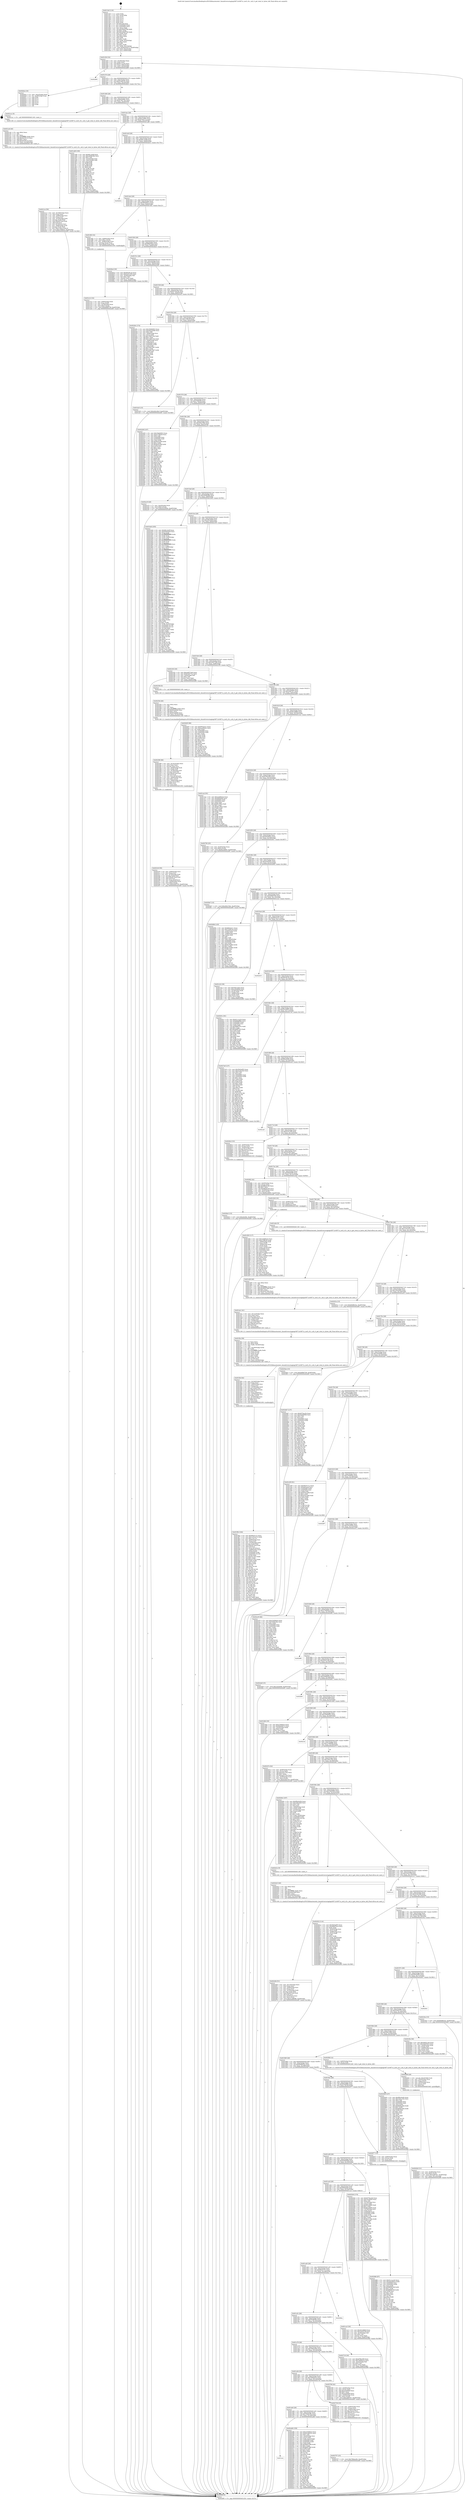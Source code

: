 digraph "0x4013e0" {
  label = "0x4013e0 (/mnt/c/Users/mathe/Desktop/tcc/POCII/binaries/extr_linuxdriversstagingrtl8712rtl871x_ioctl_rtl.c_oid_rt_get_total_tx_bytes_hdl_Final-ollvm.out::main(0))"
  labelloc = "t"
  node[shape=record]

  Entry [label="",width=0.3,height=0.3,shape=circle,fillcolor=black,style=filled]
  "0x401454" [label="{
     0x401454 [32]\l
     | [instrs]\l
     &nbsp;&nbsp;0x401454 \<+6\>: mov -0xa8(%rbp),%eax\l
     &nbsp;&nbsp;0x40145a \<+2\>: mov %eax,%ecx\l
     &nbsp;&nbsp;0x40145c \<+6\>: sub $0x81c1ac20,%ecx\l
     &nbsp;&nbsp;0x401462 \<+6\>: mov %eax,-0xbc(%rbp)\l
     &nbsp;&nbsp;0x401468 \<+6\>: mov %ecx,-0xc0(%rbp)\l
     &nbsp;&nbsp;0x40146e \<+6\>: je 0000000000402d69 \<main+0x1989\>\l
  }"]
  "0x402d69" [label="{
     0x402d69\l
  }", style=dashed]
  "0x401474" [label="{
     0x401474 [28]\l
     | [instrs]\l
     &nbsp;&nbsp;0x401474 \<+5\>: jmp 0000000000401479 \<main+0x99\>\l
     &nbsp;&nbsp;0x401479 \<+6\>: mov -0xbc(%rbp),%eax\l
     &nbsp;&nbsp;0x40147f \<+5\>: sub $0x81ed610c,%eax\l
     &nbsp;&nbsp;0x401484 \<+6\>: mov %eax,-0xc4(%rbp)\l
     &nbsp;&nbsp;0x40148a \<+6\>: je 0000000000402b2a \<main+0x174a\>\l
  }"]
  Exit [label="",width=0.3,height=0.3,shape=circle,fillcolor=black,style=filled,peripheries=2]
  "0x402b2a" [label="{
     0x402b2a [18]\l
     | [instrs]\l
     &nbsp;&nbsp;0x402b2a \<+3\>: mov -0x2c(%rbp),%eax\l
     &nbsp;&nbsp;0x402b2d \<+4\>: lea -0x28(%rbp),%rsp\l
     &nbsp;&nbsp;0x402b31 \<+1\>: pop %rbx\l
     &nbsp;&nbsp;0x402b32 \<+2\>: pop %r12\l
     &nbsp;&nbsp;0x402b34 \<+2\>: pop %r13\l
     &nbsp;&nbsp;0x402b36 \<+2\>: pop %r14\l
     &nbsp;&nbsp;0x402b38 \<+2\>: pop %r15\l
     &nbsp;&nbsp;0x402b3a \<+1\>: pop %rbp\l
     &nbsp;&nbsp;0x402b3b \<+1\>: ret\l
  }"]
  "0x401490" [label="{
     0x401490 [28]\l
     | [instrs]\l
     &nbsp;&nbsp;0x401490 \<+5\>: jmp 0000000000401495 \<main+0xb5\>\l
     &nbsp;&nbsp;0x401495 \<+6\>: mov -0xbc(%rbp),%eax\l
     &nbsp;&nbsp;0x40149b \<+5\>: sub $0x87d677ec,%eax\l
     &nbsp;&nbsp;0x4014a0 \<+6\>: mov %eax,-0xc8(%rbp)\l
     &nbsp;&nbsp;0x4014a6 \<+6\>: je 00000000004021a1 \<main+0xdc1\>\l
  }"]
  "0x401acc" [label="{
     0x401acc\l
  }", style=dashed]
  "0x4021a1" [label="{
     0x4021a1 [5]\l
     | [instrs]\l
     &nbsp;&nbsp;0x4021a1 \<+5\>: call 0000000000401160 \<next_i\>\l
     | [calls]\l
     &nbsp;&nbsp;0x401160 \{1\} (/mnt/c/Users/mathe/Desktop/tcc/POCII/binaries/extr_linuxdriversstagingrtl8712rtl871x_ioctl_rtl.c_oid_rt_get_total_tx_bytes_hdl_Final-ollvm.out::next_i)\l
  }"]
  "0x4014ac" [label="{
     0x4014ac [28]\l
     | [instrs]\l
     &nbsp;&nbsp;0x4014ac \<+5\>: jmp 00000000004014b1 \<main+0xd1\>\l
     &nbsp;&nbsp;0x4014b1 \<+6\>: mov -0xbc(%rbp),%eax\l
     &nbsp;&nbsp;0x4014b7 \<+5\>: sub $0x8cba4572,%eax\l
     &nbsp;&nbsp;0x4014bc \<+6\>: mov %eax,-0xcc(%rbp)\l
     &nbsp;&nbsp;0x4014c2 \<+6\>: je 0000000000401ad6 \<main+0x6f6\>\l
  }"]
  "0x402a8b" [label="{
     0x402a8b [159]\l
     | [instrs]\l
     &nbsp;&nbsp;0x402a8b \<+5\>: mov $0x23e0b6ae,%eax\l
     &nbsp;&nbsp;0x402a90 \<+5\>: mov $0x81ed610c,%ecx\l
     &nbsp;&nbsp;0x402a95 \<+2\>: mov $0x1,%dl\l
     &nbsp;&nbsp;0x402a97 \<+7\>: mov -0xa0(%rbp),%rsi\l
     &nbsp;&nbsp;0x402a9e \<+2\>: mov (%rsi),%edi\l
     &nbsp;&nbsp;0x402aa0 \<+3\>: mov %edi,-0x2c(%rbp)\l
     &nbsp;&nbsp;0x402aa3 \<+7\>: mov 0x405060,%edi\l
     &nbsp;&nbsp;0x402aaa \<+8\>: mov 0x405064,%r8d\l
     &nbsp;&nbsp;0x402ab2 \<+3\>: mov %edi,%r9d\l
     &nbsp;&nbsp;0x402ab5 \<+7\>: add $0xbfe97588,%r9d\l
     &nbsp;&nbsp;0x402abc \<+4\>: sub $0x1,%r9d\l
     &nbsp;&nbsp;0x402ac0 \<+7\>: sub $0xbfe97588,%r9d\l
     &nbsp;&nbsp;0x402ac7 \<+4\>: imul %r9d,%edi\l
     &nbsp;&nbsp;0x402acb \<+3\>: and $0x1,%edi\l
     &nbsp;&nbsp;0x402ace \<+3\>: cmp $0x0,%edi\l
     &nbsp;&nbsp;0x402ad1 \<+4\>: sete %r10b\l
     &nbsp;&nbsp;0x402ad5 \<+4\>: cmp $0xa,%r8d\l
     &nbsp;&nbsp;0x402ad9 \<+4\>: setl %r11b\l
     &nbsp;&nbsp;0x402add \<+3\>: mov %r10b,%bl\l
     &nbsp;&nbsp;0x402ae0 \<+3\>: xor $0xff,%bl\l
     &nbsp;&nbsp;0x402ae3 \<+3\>: mov %r11b,%r14b\l
     &nbsp;&nbsp;0x402ae6 \<+4\>: xor $0xff,%r14b\l
     &nbsp;&nbsp;0x402aea \<+3\>: xor $0x0,%dl\l
     &nbsp;&nbsp;0x402aed \<+3\>: mov %bl,%r15b\l
     &nbsp;&nbsp;0x402af0 \<+4\>: and $0x0,%r15b\l
     &nbsp;&nbsp;0x402af4 \<+3\>: and %dl,%r10b\l
     &nbsp;&nbsp;0x402af7 \<+3\>: mov %r14b,%r12b\l
     &nbsp;&nbsp;0x402afa \<+4\>: and $0x0,%r12b\l
     &nbsp;&nbsp;0x402afe \<+3\>: and %dl,%r11b\l
     &nbsp;&nbsp;0x402b01 \<+3\>: or %r10b,%r15b\l
     &nbsp;&nbsp;0x402b04 \<+3\>: or %r11b,%r12b\l
     &nbsp;&nbsp;0x402b07 \<+3\>: xor %r12b,%r15b\l
     &nbsp;&nbsp;0x402b0a \<+3\>: or %r14b,%bl\l
     &nbsp;&nbsp;0x402b0d \<+3\>: xor $0xff,%bl\l
     &nbsp;&nbsp;0x402b10 \<+3\>: or $0x0,%dl\l
     &nbsp;&nbsp;0x402b13 \<+2\>: and %dl,%bl\l
     &nbsp;&nbsp;0x402b15 \<+3\>: or %bl,%r15b\l
     &nbsp;&nbsp;0x402b18 \<+4\>: test $0x1,%r15b\l
     &nbsp;&nbsp;0x402b1c \<+3\>: cmovne %ecx,%eax\l
     &nbsp;&nbsp;0x402b1f \<+6\>: mov %eax,-0xa8(%rbp)\l
     &nbsp;&nbsp;0x402b25 \<+5\>: jmp 0000000000402d9f \<main+0x19bf\>\l
  }"]
  "0x401ad6" [label="{
     0x401ad6 [106]\l
     | [instrs]\l
     &nbsp;&nbsp;0x401ad6 \<+5\>: mov $0x8fc14e9f,%eax\l
     &nbsp;&nbsp;0x401adb \<+5\>: mov $0xcd09638b,%ecx\l
     &nbsp;&nbsp;0x401ae0 \<+2\>: mov $0x1,%dl\l
     &nbsp;&nbsp;0x401ae2 \<+7\>: mov -0xa2(%rbp),%sil\l
     &nbsp;&nbsp;0x401ae9 \<+7\>: mov -0xa1(%rbp),%dil\l
     &nbsp;&nbsp;0x401af0 \<+3\>: mov %sil,%r8b\l
     &nbsp;&nbsp;0x401af3 \<+4\>: xor $0xff,%r8b\l
     &nbsp;&nbsp;0x401af7 \<+3\>: mov %dil,%r9b\l
     &nbsp;&nbsp;0x401afa \<+4\>: xor $0xff,%r9b\l
     &nbsp;&nbsp;0x401afe \<+3\>: xor $0x0,%dl\l
     &nbsp;&nbsp;0x401b01 \<+3\>: mov %r8b,%r10b\l
     &nbsp;&nbsp;0x401b04 \<+4\>: and $0x0,%r10b\l
     &nbsp;&nbsp;0x401b08 \<+3\>: and %dl,%sil\l
     &nbsp;&nbsp;0x401b0b \<+3\>: mov %r9b,%r11b\l
     &nbsp;&nbsp;0x401b0e \<+4\>: and $0x0,%r11b\l
     &nbsp;&nbsp;0x401b12 \<+3\>: and %dl,%dil\l
     &nbsp;&nbsp;0x401b15 \<+3\>: or %sil,%r10b\l
     &nbsp;&nbsp;0x401b18 \<+3\>: or %dil,%r11b\l
     &nbsp;&nbsp;0x401b1b \<+3\>: xor %r11b,%r10b\l
     &nbsp;&nbsp;0x401b1e \<+3\>: or %r9b,%r8b\l
     &nbsp;&nbsp;0x401b21 \<+4\>: xor $0xff,%r8b\l
     &nbsp;&nbsp;0x401b25 \<+3\>: or $0x0,%dl\l
     &nbsp;&nbsp;0x401b28 \<+3\>: and %dl,%r8b\l
     &nbsp;&nbsp;0x401b2b \<+3\>: or %r8b,%r10b\l
     &nbsp;&nbsp;0x401b2e \<+4\>: test $0x1,%r10b\l
     &nbsp;&nbsp;0x401b32 \<+3\>: cmovne %ecx,%eax\l
     &nbsp;&nbsp;0x401b35 \<+6\>: mov %eax,-0xa8(%rbp)\l
     &nbsp;&nbsp;0x401b3b \<+5\>: jmp 0000000000402d9f \<main+0x19bf\>\l
  }"]
  "0x4014c8" [label="{
     0x4014c8 [28]\l
     | [instrs]\l
     &nbsp;&nbsp;0x4014c8 \<+5\>: jmp 00000000004014cd \<main+0xed\>\l
     &nbsp;&nbsp;0x4014cd \<+6\>: mov -0xbc(%rbp),%eax\l
     &nbsp;&nbsp;0x4014d3 \<+5\>: sub $0x8fc14e9f,%eax\l
     &nbsp;&nbsp;0x4014d8 \<+6\>: mov %eax,-0xd0(%rbp)\l
     &nbsp;&nbsp;0x4014de \<+6\>: je 0000000000402b3c \<main+0x175c\>\l
  }"]
  "0x402d9f" [label="{
     0x402d9f [5]\l
     | [instrs]\l
     &nbsp;&nbsp;0x402d9f \<+5\>: jmp 0000000000401454 \<main+0x74\>\l
  }"]
  "0x4013e0" [label="{
     0x4013e0 [116]\l
     | [instrs]\l
     &nbsp;&nbsp;0x4013e0 \<+1\>: push %rbp\l
     &nbsp;&nbsp;0x4013e1 \<+3\>: mov %rsp,%rbp\l
     &nbsp;&nbsp;0x4013e4 \<+2\>: push %r15\l
     &nbsp;&nbsp;0x4013e6 \<+2\>: push %r14\l
     &nbsp;&nbsp;0x4013e8 \<+2\>: push %r13\l
     &nbsp;&nbsp;0x4013ea \<+2\>: push %r12\l
     &nbsp;&nbsp;0x4013ec \<+1\>: push %rbx\l
     &nbsp;&nbsp;0x4013ed \<+7\>: sub $0x1e8,%rsp\l
     &nbsp;&nbsp;0x4013f4 \<+7\>: mov 0x405060,%eax\l
     &nbsp;&nbsp;0x4013fb \<+7\>: mov 0x405064,%ecx\l
     &nbsp;&nbsp;0x401402 \<+2\>: mov %eax,%edx\l
     &nbsp;&nbsp;0x401404 \<+6\>: sub $0xc69a6788,%edx\l
     &nbsp;&nbsp;0x40140a \<+3\>: sub $0x1,%edx\l
     &nbsp;&nbsp;0x40140d \<+6\>: add $0xc69a6788,%edx\l
     &nbsp;&nbsp;0x401413 \<+3\>: imul %edx,%eax\l
     &nbsp;&nbsp;0x401416 \<+3\>: and $0x1,%eax\l
     &nbsp;&nbsp;0x401419 \<+3\>: cmp $0x0,%eax\l
     &nbsp;&nbsp;0x40141c \<+4\>: sete %r8b\l
     &nbsp;&nbsp;0x401420 \<+4\>: and $0x1,%r8b\l
     &nbsp;&nbsp;0x401424 \<+7\>: mov %r8b,-0xa2(%rbp)\l
     &nbsp;&nbsp;0x40142b \<+3\>: cmp $0xa,%ecx\l
     &nbsp;&nbsp;0x40142e \<+4\>: setl %r8b\l
     &nbsp;&nbsp;0x401432 \<+4\>: and $0x1,%r8b\l
     &nbsp;&nbsp;0x401436 \<+7\>: mov %r8b,-0xa1(%rbp)\l
     &nbsp;&nbsp;0x40143d \<+10\>: movl $0x8cba4572,-0xa8(%rbp)\l
     &nbsp;&nbsp;0x401447 \<+6\>: mov %edi,-0xac(%rbp)\l
     &nbsp;&nbsp;0x40144d \<+7\>: mov %rsi,-0xb8(%rbp)\l
  }"]
  "0x402986" [label="{
     0x402986 [97]\l
     | [instrs]\l
     &nbsp;&nbsp;0x402986 \<+5\>: mov $0x81c1ac20,%ecx\l
     &nbsp;&nbsp;0x40298b \<+5\>: mov $0xe9259d1b,%edx\l
     &nbsp;&nbsp;0x402990 \<+7\>: mov 0x405060,%esi\l
     &nbsp;&nbsp;0x402997 \<+8\>: mov 0x405064,%r8d\l
     &nbsp;&nbsp;0x40299f \<+3\>: mov %esi,%r9d\l
     &nbsp;&nbsp;0x4029a2 \<+7\>: add $0x8f608108,%r9d\l
     &nbsp;&nbsp;0x4029a9 \<+4\>: sub $0x1,%r9d\l
     &nbsp;&nbsp;0x4029ad \<+7\>: sub $0x8f608108,%r9d\l
     &nbsp;&nbsp;0x4029b4 \<+4\>: imul %r9d,%esi\l
     &nbsp;&nbsp;0x4029b8 \<+3\>: and $0x1,%esi\l
     &nbsp;&nbsp;0x4029bb \<+3\>: cmp $0x0,%esi\l
     &nbsp;&nbsp;0x4029be \<+4\>: sete %r10b\l
     &nbsp;&nbsp;0x4029c2 \<+4\>: cmp $0xa,%r8d\l
     &nbsp;&nbsp;0x4029c6 \<+4\>: setl %r11b\l
     &nbsp;&nbsp;0x4029ca \<+3\>: mov %r10b,%bl\l
     &nbsp;&nbsp;0x4029cd \<+3\>: and %r11b,%bl\l
     &nbsp;&nbsp;0x4029d0 \<+3\>: xor %r11b,%r10b\l
     &nbsp;&nbsp;0x4029d3 \<+3\>: or %r10b,%bl\l
     &nbsp;&nbsp;0x4029d6 \<+3\>: test $0x1,%bl\l
     &nbsp;&nbsp;0x4029d9 \<+3\>: cmovne %edx,%ecx\l
     &nbsp;&nbsp;0x4029dc \<+6\>: mov %ecx,-0xa8(%rbp)\l
     &nbsp;&nbsp;0x4029e2 \<+5\>: jmp 0000000000402d9f \<main+0x19bf\>\l
  }"]
  "0x402b3c" [label="{
     0x402b3c\l
  }", style=dashed]
  "0x4014e4" [label="{
     0x4014e4 [28]\l
     | [instrs]\l
     &nbsp;&nbsp;0x4014e4 \<+5\>: jmp 00000000004014e9 \<main+0x109\>\l
     &nbsp;&nbsp;0x4014e9 \<+6\>: mov -0xbc(%rbp),%eax\l
     &nbsp;&nbsp;0x4014ef \<+5\>: sub $0x982bd013,%eax\l
     &nbsp;&nbsp;0x4014f4 \<+6\>: mov %eax,-0xd4(%rbp)\l
     &nbsp;&nbsp;0x4014fa \<+6\>: je 0000000000401df2 \<main+0xa12\>\l
  }"]
  "0x4028e3" [label="{
     0x4028e3 [15]\l
     | [instrs]\l
     &nbsp;&nbsp;0x4028e3 \<+10\>: movl $0x24cf2b,-0xa8(%rbp)\l
     &nbsp;&nbsp;0x4028ed \<+5\>: jmp 0000000000402d9f \<main+0x19bf\>\l
  }"]
  "0x401df2" [label="{
     0x401df2 [32]\l
     | [instrs]\l
     &nbsp;&nbsp;0x401df2 \<+7\>: mov -0x88(%rbp),%rax\l
     &nbsp;&nbsp;0x401df9 \<+6\>: movl $0x1,(%rax)\l
     &nbsp;&nbsp;0x401dff \<+7\>: mov -0x88(%rbp),%rax\l
     &nbsp;&nbsp;0x401e06 \<+3\>: movslq (%rax),%rax\l
     &nbsp;&nbsp;0x401e09 \<+4\>: imul $0x28,%rax,%rdi\l
     &nbsp;&nbsp;0x401e0d \<+5\>: call 0000000000401050 \<malloc@plt\>\l
     | [calls]\l
     &nbsp;&nbsp;0x401050 \{1\} (unknown)\l
  }"]
  "0x401500" [label="{
     0x401500 [28]\l
     | [instrs]\l
     &nbsp;&nbsp;0x401500 \<+5\>: jmp 0000000000401505 \<main+0x125\>\l
     &nbsp;&nbsp;0x401505 \<+6\>: mov -0xbc(%rbp),%eax\l
     &nbsp;&nbsp;0x40150b \<+5\>: sub $0x996d7bc4,%eax\l
     &nbsp;&nbsp;0x401510 \<+6\>: mov %eax,-0xd8(%rbp)\l
     &nbsp;&nbsp;0x401516 \<+6\>: je 00000000004028a4 \<main+0x14c4\>\l
  }"]
  "0x402757" [label="{
     0x402757 [15]\l
     | [instrs]\l
     &nbsp;&nbsp;0x402757 \<+10\>: movl $0x796eea94,-0xa8(%rbp)\l
     &nbsp;&nbsp;0x402761 \<+5\>: jmp 0000000000402d9f \<main+0x19bf\>\l
  }"]
  "0x4028a4" [label="{
     0x4028a4 [30]\l
     | [instrs]\l
     &nbsp;&nbsp;0x4028a4 \<+5\>: mov $0xf40381a0,%eax\l
     &nbsp;&nbsp;0x4028a9 \<+5\>: mov $0xfc251209,%ecx\l
     &nbsp;&nbsp;0x4028ae \<+3\>: mov -0x2d(%rbp),%dl\l
     &nbsp;&nbsp;0x4028b1 \<+3\>: test $0x1,%dl\l
     &nbsp;&nbsp;0x4028b4 \<+3\>: cmovne %ecx,%eax\l
     &nbsp;&nbsp;0x4028b7 \<+6\>: mov %eax,-0xa8(%rbp)\l
     &nbsp;&nbsp;0x4028bd \<+5\>: jmp 0000000000402d9f \<main+0x19bf\>\l
  }"]
  "0x40151c" [label="{
     0x40151c [28]\l
     | [instrs]\l
     &nbsp;&nbsp;0x40151c \<+5\>: jmp 0000000000401521 \<main+0x141\>\l
     &nbsp;&nbsp;0x401521 \<+6\>: mov -0xbc(%rbp),%eax\l
     &nbsp;&nbsp;0x401527 \<+5\>: sub $0xac7bfe28,%eax\l
     &nbsp;&nbsp;0x40152c \<+6\>: mov %eax,-0xdc(%rbp)\l
     &nbsp;&nbsp;0x401532 \<+6\>: je 000000000040229c \<main+0xebc\>\l
  }"]
  "0x401ab0" [label="{
     0x401ab0 [28]\l
     | [instrs]\l
     &nbsp;&nbsp;0x401ab0 \<+5\>: jmp 0000000000401ab5 \<main+0x6d5\>\l
     &nbsp;&nbsp;0x401ab5 \<+6\>: mov -0xbc(%rbp),%eax\l
     &nbsp;&nbsp;0x401abb \<+5\>: sub $0x7d46e3bc,%eax\l
     &nbsp;&nbsp;0x401ac0 \<+6\>: mov %eax,-0x1a8(%rbp)\l
     &nbsp;&nbsp;0x401ac6 \<+6\>: je 0000000000402a8b \<main+0x16ab\>\l
  }"]
  "0x40229c" [label="{
     0x40229c [174]\l
     | [instrs]\l
     &nbsp;&nbsp;0x40229c \<+5\>: mov $0x30dd4903,%eax\l
     &nbsp;&nbsp;0x4022a1 \<+5\>: mov $0x4da2209b,%ecx\l
     &nbsp;&nbsp;0x4022a6 \<+2\>: mov $0x1,%dl\l
     &nbsp;&nbsp;0x4022a8 \<+4\>: mov -0x68(%rbp),%rsi\l
     &nbsp;&nbsp;0x4022ac \<+2\>: mov (%rsi),%edi\l
     &nbsp;&nbsp;0x4022ae \<+6\>: sub $0x136d11b4,%edi\l
     &nbsp;&nbsp;0x4022b4 \<+3\>: add $0x1,%edi\l
     &nbsp;&nbsp;0x4022b7 \<+6\>: add $0x136d11b4,%edi\l
     &nbsp;&nbsp;0x4022bd \<+4\>: mov -0x68(%rbp),%rsi\l
     &nbsp;&nbsp;0x4022c1 \<+2\>: mov %edi,(%rsi)\l
     &nbsp;&nbsp;0x4022c3 \<+7\>: mov 0x405060,%edi\l
     &nbsp;&nbsp;0x4022ca \<+8\>: mov 0x405064,%r8d\l
     &nbsp;&nbsp;0x4022d2 \<+3\>: mov %edi,%r9d\l
     &nbsp;&nbsp;0x4022d5 \<+7\>: sub $0x309e7b97,%r9d\l
     &nbsp;&nbsp;0x4022dc \<+4\>: sub $0x1,%r9d\l
     &nbsp;&nbsp;0x4022e0 \<+7\>: add $0x309e7b97,%r9d\l
     &nbsp;&nbsp;0x4022e7 \<+4\>: imul %r9d,%edi\l
     &nbsp;&nbsp;0x4022eb \<+3\>: and $0x1,%edi\l
     &nbsp;&nbsp;0x4022ee \<+3\>: cmp $0x0,%edi\l
     &nbsp;&nbsp;0x4022f1 \<+4\>: sete %r10b\l
     &nbsp;&nbsp;0x4022f5 \<+4\>: cmp $0xa,%r8d\l
     &nbsp;&nbsp;0x4022f9 \<+4\>: setl %r11b\l
     &nbsp;&nbsp;0x4022fd \<+3\>: mov %r10b,%bl\l
     &nbsp;&nbsp;0x402300 \<+3\>: xor $0xff,%bl\l
     &nbsp;&nbsp;0x402303 \<+3\>: mov %r11b,%r14b\l
     &nbsp;&nbsp;0x402306 \<+4\>: xor $0xff,%r14b\l
     &nbsp;&nbsp;0x40230a \<+3\>: xor $0x0,%dl\l
     &nbsp;&nbsp;0x40230d \<+3\>: mov %bl,%r15b\l
     &nbsp;&nbsp;0x402310 \<+4\>: and $0x0,%r15b\l
     &nbsp;&nbsp;0x402314 \<+3\>: and %dl,%r10b\l
     &nbsp;&nbsp;0x402317 \<+3\>: mov %r14b,%r12b\l
     &nbsp;&nbsp;0x40231a \<+4\>: and $0x0,%r12b\l
     &nbsp;&nbsp;0x40231e \<+3\>: and %dl,%r11b\l
     &nbsp;&nbsp;0x402321 \<+3\>: or %r10b,%r15b\l
     &nbsp;&nbsp;0x402324 \<+3\>: or %r11b,%r12b\l
     &nbsp;&nbsp;0x402327 \<+3\>: xor %r12b,%r15b\l
     &nbsp;&nbsp;0x40232a \<+3\>: or %r14b,%bl\l
     &nbsp;&nbsp;0x40232d \<+3\>: xor $0xff,%bl\l
     &nbsp;&nbsp;0x402330 \<+3\>: or $0x0,%dl\l
     &nbsp;&nbsp;0x402333 \<+2\>: and %dl,%bl\l
     &nbsp;&nbsp;0x402335 \<+3\>: or %bl,%r15b\l
     &nbsp;&nbsp;0x402338 \<+4\>: test $0x1,%r15b\l
     &nbsp;&nbsp;0x40233c \<+3\>: cmovne %ecx,%eax\l
     &nbsp;&nbsp;0x40233f \<+6\>: mov %eax,-0xa8(%rbp)\l
     &nbsp;&nbsp;0x402345 \<+5\>: jmp 0000000000402d9f \<main+0x19bf\>\l
  }"]
  "0x401538" [label="{
     0x401538 [28]\l
     | [instrs]\l
     &nbsp;&nbsp;0x401538 \<+5\>: jmp 000000000040153d \<main+0x15d\>\l
     &nbsp;&nbsp;0x40153d \<+6\>: mov -0xbc(%rbp),%eax\l
     &nbsp;&nbsp;0x401543 \<+5\>: sub $0xb579aa3b,%eax\l
     &nbsp;&nbsp;0x401548 \<+6\>: mov %eax,-0xe0(%rbp)\l
     &nbsp;&nbsp;0x40154e \<+6\>: je 0000000000402cef \<main+0x190f\>\l
  }"]
  "0x402736" [label="{
     0x402736 [33]\l
     | [instrs]\l
     &nbsp;&nbsp;0x402736 \<+4\>: mov -0x80(%rbp),%rax\l
     &nbsp;&nbsp;0x40273a \<+3\>: mov (%rax),%rax\l
     &nbsp;&nbsp;0x40273d \<+4\>: mov -0x48(%rbp),%rcx\l
     &nbsp;&nbsp;0x402741 \<+3\>: movslq (%rcx),%rcx\l
     &nbsp;&nbsp;0x402744 \<+4\>: imul $0x28,%rcx,%rcx\l
     &nbsp;&nbsp;0x402748 \<+3\>: add %rcx,%rax\l
     &nbsp;&nbsp;0x40274b \<+4\>: mov 0x10(%rax),%rax\l
     &nbsp;&nbsp;0x40274f \<+3\>: mov %rax,%rdi\l
     &nbsp;&nbsp;0x402752 \<+5\>: call 0000000000401030 \<free@plt\>\l
     | [calls]\l
     &nbsp;&nbsp;0x401030 \{1\} (unknown)\l
  }"]
  "0x402cef" [label="{
     0x402cef\l
  }", style=dashed]
  "0x401554" [label="{
     0x401554 [28]\l
     | [instrs]\l
     &nbsp;&nbsp;0x401554 \<+5\>: jmp 0000000000401559 \<main+0x179\>\l
     &nbsp;&nbsp;0x401559 \<+6\>: mov -0xbc(%rbp),%eax\l
     &nbsp;&nbsp;0x40155f \<+5\>: sub $0xc10ffc28,%eax\l
     &nbsp;&nbsp;0x401564 \<+6\>: mov %eax,-0xe4(%rbp)\l
     &nbsp;&nbsp;0x40156a \<+6\>: je 0000000000401dc5 \<main+0x9e5\>\l
  }"]
  "0x401a94" [label="{
     0x401a94 [28]\l
     | [instrs]\l
     &nbsp;&nbsp;0x401a94 \<+5\>: jmp 0000000000401a99 \<main+0x6b9\>\l
     &nbsp;&nbsp;0x401a99 \<+6\>: mov -0xbc(%rbp),%eax\l
     &nbsp;&nbsp;0x401a9f \<+5\>: sub $0x7b0bda32,%eax\l
     &nbsp;&nbsp;0x401aa4 \<+6\>: mov %eax,-0x1a4(%rbp)\l
     &nbsp;&nbsp;0x401aaa \<+6\>: je 0000000000402736 \<main+0x1356\>\l
  }"]
  "0x401dc5" [label="{
     0x401dc5 [15]\l
     | [instrs]\l
     &nbsp;&nbsp;0x401dc5 \<+10\>: movl $0x2d2c4bcf,-0xa8(%rbp)\l
     &nbsp;&nbsp;0x401dcf \<+5\>: jmp 0000000000402d9f \<main+0x19bf\>\l
  }"]
  "0x401570" [label="{
     0x401570 [28]\l
     | [instrs]\l
     &nbsp;&nbsp;0x401570 \<+5\>: jmp 0000000000401575 \<main+0x195\>\l
     &nbsp;&nbsp;0x401575 \<+6\>: mov -0xbc(%rbp),%eax\l
     &nbsp;&nbsp;0x40157b \<+5\>: sub $0xc7f5fd30,%eax\l
     &nbsp;&nbsp;0x401580 \<+6\>: mov %eax,-0xe8(%rbp)\l
     &nbsp;&nbsp;0x401586 \<+6\>: je 0000000000402209 \<main+0xe29\>\l
  }"]
  "0x402766" [label="{
     0x402766 [42]\l
     | [instrs]\l
     &nbsp;&nbsp;0x402766 \<+4\>: mov -0x48(%rbp),%rax\l
     &nbsp;&nbsp;0x40276a \<+2\>: mov (%rax),%ecx\l
     &nbsp;&nbsp;0x40276c \<+6\>: add $0xac0e9f29,%ecx\l
     &nbsp;&nbsp;0x402772 \<+3\>: add $0x1,%ecx\l
     &nbsp;&nbsp;0x402775 \<+6\>: sub $0xac0e9f29,%ecx\l
     &nbsp;&nbsp;0x40277b \<+4\>: mov -0x48(%rbp),%rax\l
     &nbsp;&nbsp;0x40277f \<+2\>: mov %ecx,(%rax)\l
     &nbsp;&nbsp;0x402781 \<+10\>: movl $0xced67fc7,-0xa8(%rbp)\l
     &nbsp;&nbsp;0x40278b \<+5\>: jmp 0000000000402d9f \<main+0x19bf\>\l
  }"]
  "0x402209" [label="{
     0x402209 [147]\l
     | [instrs]\l
     &nbsp;&nbsp;0x402209 \<+5\>: mov $0x30dd4903,%eax\l
     &nbsp;&nbsp;0x40220e \<+5\>: mov $0xac7bfe28,%ecx\l
     &nbsp;&nbsp;0x402213 \<+2\>: mov $0x1,%dl\l
     &nbsp;&nbsp;0x402215 \<+7\>: mov 0x405060,%esi\l
     &nbsp;&nbsp;0x40221c \<+7\>: mov 0x405064,%edi\l
     &nbsp;&nbsp;0x402223 \<+3\>: mov %esi,%r8d\l
     &nbsp;&nbsp;0x402226 \<+7\>: add $0xf0c023f6,%r8d\l
     &nbsp;&nbsp;0x40222d \<+4\>: sub $0x1,%r8d\l
     &nbsp;&nbsp;0x402231 \<+7\>: sub $0xf0c023f6,%r8d\l
     &nbsp;&nbsp;0x402238 \<+4\>: imul %r8d,%esi\l
     &nbsp;&nbsp;0x40223c \<+3\>: and $0x1,%esi\l
     &nbsp;&nbsp;0x40223f \<+3\>: cmp $0x0,%esi\l
     &nbsp;&nbsp;0x402242 \<+4\>: sete %r9b\l
     &nbsp;&nbsp;0x402246 \<+3\>: cmp $0xa,%edi\l
     &nbsp;&nbsp;0x402249 \<+4\>: setl %r10b\l
     &nbsp;&nbsp;0x40224d \<+3\>: mov %r9b,%r11b\l
     &nbsp;&nbsp;0x402250 \<+4\>: xor $0xff,%r11b\l
     &nbsp;&nbsp;0x402254 \<+3\>: mov %r10b,%bl\l
     &nbsp;&nbsp;0x402257 \<+3\>: xor $0xff,%bl\l
     &nbsp;&nbsp;0x40225a \<+3\>: xor $0x0,%dl\l
     &nbsp;&nbsp;0x40225d \<+3\>: mov %r11b,%r14b\l
     &nbsp;&nbsp;0x402260 \<+4\>: and $0x0,%r14b\l
     &nbsp;&nbsp;0x402264 \<+3\>: and %dl,%r9b\l
     &nbsp;&nbsp;0x402267 \<+3\>: mov %bl,%r15b\l
     &nbsp;&nbsp;0x40226a \<+4\>: and $0x0,%r15b\l
     &nbsp;&nbsp;0x40226e \<+3\>: and %dl,%r10b\l
     &nbsp;&nbsp;0x402271 \<+3\>: or %r9b,%r14b\l
     &nbsp;&nbsp;0x402274 \<+3\>: or %r10b,%r15b\l
     &nbsp;&nbsp;0x402277 \<+3\>: xor %r15b,%r14b\l
     &nbsp;&nbsp;0x40227a \<+3\>: or %bl,%r11b\l
     &nbsp;&nbsp;0x40227d \<+4\>: xor $0xff,%r11b\l
     &nbsp;&nbsp;0x402281 \<+3\>: or $0x0,%dl\l
     &nbsp;&nbsp;0x402284 \<+3\>: and %dl,%r11b\l
     &nbsp;&nbsp;0x402287 \<+3\>: or %r11b,%r14b\l
     &nbsp;&nbsp;0x40228a \<+4\>: test $0x1,%r14b\l
     &nbsp;&nbsp;0x40228e \<+3\>: cmovne %ecx,%eax\l
     &nbsp;&nbsp;0x402291 \<+6\>: mov %eax,-0xa8(%rbp)\l
     &nbsp;&nbsp;0x402297 \<+5\>: jmp 0000000000402d9f \<main+0x19bf\>\l
  }"]
  "0x40158c" [label="{
     0x40158c [28]\l
     | [instrs]\l
     &nbsp;&nbsp;0x40158c \<+5\>: jmp 0000000000401591 \<main+0x1b1\>\l
     &nbsp;&nbsp;0x401591 \<+6\>: mov -0xbc(%rbp),%eax\l
     &nbsp;&nbsp;0x401597 \<+5\>: sub $0xc80a7e9e,%eax\l
     &nbsp;&nbsp;0x40159c \<+6\>: mov %eax,-0xec(%rbp)\l
     &nbsp;&nbsp;0x4015a2 \<+6\>: je 0000000000402a19 \<main+0x1639\>\l
  }"]
  "0x401a78" [label="{
     0x401a78 [28]\l
     | [instrs]\l
     &nbsp;&nbsp;0x401a78 \<+5\>: jmp 0000000000401a7d \<main+0x69d\>\l
     &nbsp;&nbsp;0x401a7d \<+6\>: mov -0xbc(%rbp),%eax\l
     &nbsp;&nbsp;0x401a83 \<+5\>: sub $0x796eea94,%eax\l
     &nbsp;&nbsp;0x401a88 \<+6\>: mov %eax,-0x1a0(%rbp)\l
     &nbsp;&nbsp;0x401a8e \<+6\>: je 0000000000402766 \<main+0x1386\>\l
  }"]
  "0x402a19" [label="{
     0x402a19 [28]\l
     | [instrs]\l
     &nbsp;&nbsp;0x402a19 \<+7\>: mov -0xa0(%rbp),%rax\l
     &nbsp;&nbsp;0x402a20 \<+6\>: movl $0x0,(%rax)\l
     &nbsp;&nbsp;0x402a26 \<+10\>: movl $0x25a3009a,-0xa8(%rbp)\l
     &nbsp;&nbsp;0x402a30 \<+5\>: jmp 0000000000402d9f \<main+0x19bf\>\l
  }"]
  "0x4015a8" [label="{
     0x4015a8 [28]\l
     | [instrs]\l
     &nbsp;&nbsp;0x4015a8 \<+5\>: jmp 00000000004015ad \<main+0x1cd\>\l
     &nbsp;&nbsp;0x4015ad \<+6\>: mov -0xbc(%rbp),%eax\l
     &nbsp;&nbsp;0x4015b3 \<+5\>: sub $0xcd09638b,%eax\l
     &nbsp;&nbsp;0x4015b8 \<+6\>: mov %eax,-0xf0(%rbp)\l
     &nbsp;&nbsp;0x4015be \<+6\>: je 0000000000401b40 \<main+0x760\>\l
  }"]
  "0x402718" [label="{
     0x402718 [30]\l
     | [instrs]\l
     &nbsp;&nbsp;0x402718 \<+5\>: mov $0xd7f6a299,%eax\l
     &nbsp;&nbsp;0x40271d \<+5\>: mov $0x7b0bda32,%ecx\l
     &nbsp;&nbsp;0x402722 \<+3\>: mov -0x2e(%rbp),%dl\l
     &nbsp;&nbsp;0x402725 \<+3\>: test $0x1,%dl\l
     &nbsp;&nbsp;0x402728 \<+3\>: cmovne %ecx,%eax\l
     &nbsp;&nbsp;0x40272b \<+6\>: mov %eax,-0xa8(%rbp)\l
     &nbsp;&nbsp;0x402731 \<+5\>: jmp 0000000000402d9f \<main+0x19bf\>\l
  }"]
  "0x401b40" [label="{
     0x401b40 [355]\l
     | [instrs]\l
     &nbsp;&nbsp;0x401b40 \<+5\>: mov $0x8fc14e9f,%eax\l
     &nbsp;&nbsp;0x401b45 \<+5\>: mov $0x65f5ebe9,%ecx\l
     &nbsp;&nbsp;0x401b4a \<+3\>: mov %rsp,%rdx\l
     &nbsp;&nbsp;0x401b4d \<+4\>: add $0xfffffffffffffff0,%rdx\l
     &nbsp;&nbsp;0x401b51 \<+3\>: mov %rdx,%rsp\l
     &nbsp;&nbsp;0x401b54 \<+7\>: mov %rdx,-0xa0(%rbp)\l
     &nbsp;&nbsp;0x401b5b \<+3\>: mov %rsp,%rdx\l
     &nbsp;&nbsp;0x401b5e \<+4\>: add $0xfffffffffffffff0,%rdx\l
     &nbsp;&nbsp;0x401b62 \<+3\>: mov %rdx,%rsp\l
     &nbsp;&nbsp;0x401b65 \<+3\>: mov %rsp,%rsi\l
     &nbsp;&nbsp;0x401b68 \<+4\>: add $0xfffffffffffffff0,%rsi\l
     &nbsp;&nbsp;0x401b6c \<+3\>: mov %rsi,%rsp\l
     &nbsp;&nbsp;0x401b6f \<+7\>: mov %rsi,-0x98(%rbp)\l
     &nbsp;&nbsp;0x401b76 \<+3\>: mov %rsp,%rsi\l
     &nbsp;&nbsp;0x401b79 \<+4\>: add $0xfffffffffffffff0,%rsi\l
     &nbsp;&nbsp;0x401b7d \<+3\>: mov %rsi,%rsp\l
     &nbsp;&nbsp;0x401b80 \<+7\>: mov %rsi,-0x90(%rbp)\l
     &nbsp;&nbsp;0x401b87 \<+3\>: mov %rsp,%rsi\l
     &nbsp;&nbsp;0x401b8a \<+4\>: add $0xfffffffffffffff0,%rsi\l
     &nbsp;&nbsp;0x401b8e \<+3\>: mov %rsi,%rsp\l
     &nbsp;&nbsp;0x401b91 \<+7\>: mov %rsi,-0x88(%rbp)\l
     &nbsp;&nbsp;0x401b98 \<+3\>: mov %rsp,%rsi\l
     &nbsp;&nbsp;0x401b9b \<+4\>: add $0xfffffffffffffff0,%rsi\l
     &nbsp;&nbsp;0x401b9f \<+3\>: mov %rsi,%rsp\l
     &nbsp;&nbsp;0x401ba2 \<+4\>: mov %rsi,-0x80(%rbp)\l
     &nbsp;&nbsp;0x401ba6 \<+3\>: mov %rsp,%rsi\l
     &nbsp;&nbsp;0x401ba9 \<+4\>: add $0xfffffffffffffff0,%rsi\l
     &nbsp;&nbsp;0x401bad \<+3\>: mov %rsi,%rsp\l
     &nbsp;&nbsp;0x401bb0 \<+4\>: mov %rsi,-0x78(%rbp)\l
     &nbsp;&nbsp;0x401bb4 \<+3\>: mov %rsp,%rsi\l
     &nbsp;&nbsp;0x401bb7 \<+4\>: add $0xfffffffffffffff0,%rsi\l
     &nbsp;&nbsp;0x401bbb \<+3\>: mov %rsi,%rsp\l
     &nbsp;&nbsp;0x401bbe \<+4\>: mov %rsi,-0x70(%rbp)\l
     &nbsp;&nbsp;0x401bc2 \<+3\>: mov %rsp,%rsi\l
     &nbsp;&nbsp;0x401bc5 \<+4\>: add $0xfffffffffffffff0,%rsi\l
     &nbsp;&nbsp;0x401bc9 \<+3\>: mov %rsi,%rsp\l
     &nbsp;&nbsp;0x401bcc \<+4\>: mov %rsi,-0x68(%rbp)\l
     &nbsp;&nbsp;0x401bd0 \<+3\>: mov %rsp,%rsi\l
     &nbsp;&nbsp;0x401bd3 \<+4\>: add $0xfffffffffffffff0,%rsi\l
     &nbsp;&nbsp;0x401bd7 \<+3\>: mov %rsi,%rsp\l
     &nbsp;&nbsp;0x401bda \<+4\>: mov %rsi,-0x60(%rbp)\l
     &nbsp;&nbsp;0x401bde \<+3\>: mov %rsp,%rsi\l
     &nbsp;&nbsp;0x401be1 \<+4\>: add $0xfffffffffffffff0,%rsi\l
     &nbsp;&nbsp;0x401be5 \<+3\>: mov %rsi,%rsp\l
     &nbsp;&nbsp;0x401be8 \<+4\>: mov %rsi,-0x58(%rbp)\l
     &nbsp;&nbsp;0x401bec \<+3\>: mov %rsp,%rsi\l
     &nbsp;&nbsp;0x401bef \<+4\>: add $0xfffffffffffffff0,%rsi\l
     &nbsp;&nbsp;0x401bf3 \<+3\>: mov %rsi,%rsp\l
     &nbsp;&nbsp;0x401bf6 \<+4\>: mov %rsi,-0x50(%rbp)\l
     &nbsp;&nbsp;0x401bfa \<+3\>: mov %rsp,%rsi\l
     &nbsp;&nbsp;0x401bfd \<+4\>: add $0xfffffffffffffff0,%rsi\l
     &nbsp;&nbsp;0x401c01 \<+3\>: mov %rsi,%rsp\l
     &nbsp;&nbsp;0x401c04 \<+4\>: mov %rsi,-0x48(%rbp)\l
     &nbsp;&nbsp;0x401c08 \<+3\>: mov %rsp,%rsi\l
     &nbsp;&nbsp;0x401c0b \<+4\>: add $0xfffffffffffffff0,%rsi\l
     &nbsp;&nbsp;0x401c0f \<+3\>: mov %rsi,%rsp\l
     &nbsp;&nbsp;0x401c12 \<+4\>: mov %rsi,-0x40(%rbp)\l
     &nbsp;&nbsp;0x401c16 \<+7\>: mov -0xa0(%rbp),%rsi\l
     &nbsp;&nbsp;0x401c1d \<+6\>: movl $0x0,(%rsi)\l
     &nbsp;&nbsp;0x401c23 \<+6\>: mov -0xac(%rbp),%edi\l
     &nbsp;&nbsp;0x401c29 \<+2\>: mov %edi,(%rdx)\l
     &nbsp;&nbsp;0x401c2b \<+7\>: mov -0x98(%rbp),%rsi\l
     &nbsp;&nbsp;0x401c32 \<+7\>: mov -0xb8(%rbp),%r8\l
     &nbsp;&nbsp;0x401c39 \<+3\>: mov %r8,(%rsi)\l
     &nbsp;&nbsp;0x401c3c \<+3\>: cmpl $0x2,(%rdx)\l
     &nbsp;&nbsp;0x401c3f \<+4\>: setne %r9b\l
     &nbsp;&nbsp;0x401c43 \<+4\>: and $0x1,%r9b\l
     &nbsp;&nbsp;0x401c47 \<+4\>: mov %r9b,-0x35(%rbp)\l
     &nbsp;&nbsp;0x401c4b \<+8\>: mov 0x405060,%r10d\l
     &nbsp;&nbsp;0x401c53 \<+8\>: mov 0x405064,%r11d\l
     &nbsp;&nbsp;0x401c5b \<+3\>: mov %r10d,%ebx\l
     &nbsp;&nbsp;0x401c5e \<+6\>: sub $0xe51fdc91,%ebx\l
     &nbsp;&nbsp;0x401c64 \<+3\>: sub $0x1,%ebx\l
     &nbsp;&nbsp;0x401c67 \<+6\>: add $0xe51fdc91,%ebx\l
     &nbsp;&nbsp;0x401c6d \<+4\>: imul %ebx,%r10d\l
     &nbsp;&nbsp;0x401c71 \<+4\>: and $0x1,%r10d\l
     &nbsp;&nbsp;0x401c75 \<+4\>: cmp $0x0,%r10d\l
     &nbsp;&nbsp;0x401c79 \<+4\>: sete %r9b\l
     &nbsp;&nbsp;0x401c7d \<+4\>: cmp $0xa,%r11d\l
     &nbsp;&nbsp;0x401c81 \<+4\>: setl %r14b\l
     &nbsp;&nbsp;0x401c85 \<+3\>: mov %r9b,%r15b\l
     &nbsp;&nbsp;0x401c88 \<+3\>: and %r14b,%r15b\l
     &nbsp;&nbsp;0x401c8b \<+3\>: xor %r14b,%r9b\l
     &nbsp;&nbsp;0x401c8e \<+3\>: or %r9b,%r15b\l
     &nbsp;&nbsp;0x401c91 \<+4\>: test $0x1,%r15b\l
     &nbsp;&nbsp;0x401c95 \<+3\>: cmovne %ecx,%eax\l
     &nbsp;&nbsp;0x401c98 \<+6\>: mov %eax,-0xa8(%rbp)\l
     &nbsp;&nbsp;0x401c9e \<+5\>: jmp 0000000000402d9f \<main+0x19bf\>\l
  }"]
  "0x4015c4" [label="{
     0x4015c4 [28]\l
     | [instrs]\l
     &nbsp;&nbsp;0x4015c4 \<+5\>: jmp 00000000004015c9 \<main+0x1e9\>\l
     &nbsp;&nbsp;0x4015c9 \<+6\>: mov -0xbc(%rbp),%eax\l
     &nbsp;&nbsp;0x4015cf \<+5\>: sub $0xcdfc2049,%eax\l
     &nbsp;&nbsp;0x4015d4 \<+6\>: mov %eax,-0xf4(%rbp)\l
     &nbsp;&nbsp;0x4015da \<+6\>: je 0000000000402183 \<main+0xda3\>\l
  }"]
  "0x401a5c" [label="{
     0x401a5c [28]\l
     | [instrs]\l
     &nbsp;&nbsp;0x401a5c \<+5\>: jmp 0000000000401a61 \<main+0x681\>\l
     &nbsp;&nbsp;0x401a61 \<+6\>: mov -0xbc(%rbp),%eax\l
     &nbsp;&nbsp;0x401a67 \<+5\>: sub $0x753f67ba,%eax\l
     &nbsp;&nbsp;0x401a6c \<+6\>: mov %eax,-0x19c(%rbp)\l
     &nbsp;&nbsp;0x401a72 \<+6\>: je 0000000000402718 \<main+0x1338\>\l
  }"]
  "0x402bba" [label="{
     0x402bba\l
  }", style=dashed]
  "0x402183" [label="{
     0x402183 [30]\l
     | [instrs]\l
     &nbsp;&nbsp;0x402183 \<+5\>: mov $0xce957348,%eax\l
     &nbsp;&nbsp;0x402188 \<+5\>: mov $0x87d677ec,%ecx\l
     &nbsp;&nbsp;0x40218d \<+3\>: mov -0x2f(%rbp),%dl\l
     &nbsp;&nbsp;0x402190 \<+3\>: test $0x1,%dl\l
     &nbsp;&nbsp;0x402193 \<+3\>: cmovne %ecx,%eax\l
     &nbsp;&nbsp;0x402196 \<+6\>: mov %eax,-0xa8(%rbp)\l
     &nbsp;&nbsp;0x40219c \<+5\>: jmp 0000000000402d9f \<main+0x19bf\>\l
  }"]
  "0x4015e0" [label="{
     0x4015e0 [28]\l
     | [instrs]\l
     &nbsp;&nbsp;0x4015e0 \<+5\>: jmp 00000000004015e5 \<main+0x205\>\l
     &nbsp;&nbsp;0x4015e5 \<+6\>: mov -0xbc(%rbp),%eax\l
     &nbsp;&nbsp;0x4015eb \<+5\>: sub $0xce957348,%eax\l
     &nbsp;&nbsp;0x4015f0 \<+6\>: mov %eax,-0xf8(%rbp)\l
     &nbsp;&nbsp;0x4015f6 \<+6\>: je 0000000000402359 \<main+0xf79\>\l
  }"]
  "0x402626" [label="{
     0x402626 [31]\l
     | [instrs]\l
     &nbsp;&nbsp;0x402626 \<+4\>: mov -0x48(%rbp),%rcx\l
     &nbsp;&nbsp;0x40262a \<+6\>: movl $0x0,(%rcx)\l
     &nbsp;&nbsp;0x402630 \<+10\>: movl $0xced67fc7,-0xa8(%rbp)\l
     &nbsp;&nbsp;0x40263a \<+6\>: mov %eax,-0x1c4(%rbp)\l
     &nbsp;&nbsp;0x402640 \<+5\>: jmp 0000000000402d9f \<main+0x19bf\>\l
  }"]
  "0x402359" [label="{
     0x402359 [5]\l
     | [instrs]\l
     &nbsp;&nbsp;0x402359 \<+5\>: call 0000000000401160 \<next_i\>\l
     | [calls]\l
     &nbsp;&nbsp;0x401160 \{1\} (/mnt/c/Users/mathe/Desktop/tcc/POCII/binaries/extr_linuxdriversstagingrtl8712rtl871x_ioctl_rtl.c_oid_rt_get_total_tx_bytes_hdl_Final-ollvm.out::next_i)\l
  }"]
  "0x4015fc" [label="{
     0x4015fc [28]\l
     | [instrs]\l
     &nbsp;&nbsp;0x4015fc \<+5\>: jmp 0000000000401601 \<main+0x221\>\l
     &nbsp;&nbsp;0x401601 \<+6\>: mov -0xbc(%rbp),%eax\l
     &nbsp;&nbsp;0x401607 \<+5\>: sub $0xced67fc7,%eax\l
     &nbsp;&nbsp;0x40160c \<+6\>: mov %eax,-0xfc(%rbp)\l
     &nbsp;&nbsp;0x401612 \<+6\>: je 0000000000402645 \<main+0x1265\>\l
  }"]
  "0x402609" [label="{
     0x402609 [29]\l
     | [instrs]\l
     &nbsp;&nbsp;0x402609 \<+10\>: movabs $0x4030b6,%rdi\l
     &nbsp;&nbsp;0x402613 \<+4\>: mov -0x50(%rbp),%rcx\l
     &nbsp;&nbsp;0x402617 \<+2\>: mov %eax,(%rcx)\l
     &nbsp;&nbsp;0x402619 \<+4\>: mov -0x50(%rbp),%rcx\l
     &nbsp;&nbsp;0x40261d \<+2\>: mov (%rcx),%esi\l
     &nbsp;&nbsp;0x40261f \<+2\>: mov $0x0,%al\l
     &nbsp;&nbsp;0x402621 \<+5\>: call 0000000000401040 \<printf@plt\>\l
     | [calls]\l
     &nbsp;&nbsp;0x401040 \{1\} (unknown)\l
  }"]
  "0x402645" [label="{
     0x402645 [86]\l
     | [instrs]\l
     &nbsp;&nbsp;0x402645 \<+5\>: mov $0xf002431c,%eax\l
     &nbsp;&nbsp;0x40264a \<+5\>: mov $0xeaad5d3c,%ecx\l
     &nbsp;&nbsp;0x40264f \<+2\>: xor %edx,%edx\l
     &nbsp;&nbsp;0x402651 \<+7\>: mov 0x405060,%esi\l
     &nbsp;&nbsp;0x402658 \<+7\>: mov 0x405064,%edi\l
     &nbsp;&nbsp;0x40265f \<+3\>: sub $0x1,%edx\l
     &nbsp;&nbsp;0x402662 \<+3\>: mov %esi,%r8d\l
     &nbsp;&nbsp;0x402665 \<+3\>: add %edx,%r8d\l
     &nbsp;&nbsp;0x402668 \<+4\>: imul %r8d,%esi\l
     &nbsp;&nbsp;0x40266c \<+3\>: and $0x1,%esi\l
     &nbsp;&nbsp;0x40266f \<+3\>: cmp $0x0,%esi\l
     &nbsp;&nbsp;0x402672 \<+4\>: sete %r9b\l
     &nbsp;&nbsp;0x402676 \<+3\>: cmp $0xa,%edi\l
     &nbsp;&nbsp;0x402679 \<+4\>: setl %r10b\l
     &nbsp;&nbsp;0x40267d \<+3\>: mov %r9b,%r11b\l
     &nbsp;&nbsp;0x402680 \<+3\>: and %r10b,%r11b\l
     &nbsp;&nbsp;0x402683 \<+3\>: xor %r10b,%r9b\l
     &nbsp;&nbsp;0x402686 \<+3\>: or %r9b,%r11b\l
     &nbsp;&nbsp;0x402689 \<+4\>: test $0x1,%r11b\l
     &nbsp;&nbsp;0x40268d \<+3\>: cmovne %ecx,%eax\l
     &nbsp;&nbsp;0x402690 \<+6\>: mov %eax,-0xa8(%rbp)\l
     &nbsp;&nbsp;0x402696 \<+5\>: jmp 0000000000402d9f \<main+0x19bf\>\l
  }"]
  "0x401618" [label="{
     0x401618 [28]\l
     | [instrs]\l
     &nbsp;&nbsp;0x401618 \<+5\>: jmp 000000000040161d \<main+0x23d\>\l
     &nbsp;&nbsp;0x40161d \<+6\>: mov -0xbc(%rbp),%eax\l
     &nbsp;&nbsp;0x401623 \<+5\>: sub $0xd41ddfe9,%eax\l
     &nbsp;&nbsp;0x401628 \<+6\>: mov %eax,-0x100(%rbp)\l
     &nbsp;&nbsp;0x40162e \<+6\>: je 0000000000401ce2 \<main+0x902\>\l
  }"]
  "0x40244b" [label="{
     0x40244b [51]\l
     | [instrs]\l
     &nbsp;&nbsp;0x40244b \<+6\>: mov -0x1c0(%rbp),%ecx\l
     &nbsp;&nbsp;0x402451 \<+3\>: imul %eax,%ecx\l
     &nbsp;&nbsp;0x402454 \<+4\>: mov -0x80(%rbp),%rsi\l
     &nbsp;&nbsp;0x402458 \<+3\>: mov (%rsi),%rsi\l
     &nbsp;&nbsp;0x40245b \<+4\>: mov -0x78(%rbp),%rdi\l
     &nbsp;&nbsp;0x40245f \<+3\>: movslq (%rdi),%rdi\l
     &nbsp;&nbsp;0x402462 \<+4\>: imul $0x28,%rdi,%rdi\l
     &nbsp;&nbsp;0x402466 \<+3\>: add %rdi,%rsi\l
     &nbsp;&nbsp;0x402469 \<+4\>: mov 0x20(%rsi),%rsi\l
     &nbsp;&nbsp;0x40246d \<+2\>: mov %ecx,(%rsi)\l
     &nbsp;&nbsp;0x40246f \<+10\>: movl $0x31a9809b,-0xa8(%rbp)\l
     &nbsp;&nbsp;0x402479 \<+5\>: jmp 0000000000402d9f \<main+0x19bf\>\l
  }"]
  "0x401ce2" [label="{
     0x401ce2 [91]\l
     | [instrs]\l
     &nbsp;&nbsp;0x401ce2 \<+5\>: mov $0x2ab88224,%eax\l
     &nbsp;&nbsp;0x401ce7 \<+5\>: mov $0x9494008,%ecx\l
     &nbsp;&nbsp;0x401cec \<+7\>: mov 0x405060,%edx\l
     &nbsp;&nbsp;0x401cf3 \<+7\>: mov 0x405064,%esi\l
     &nbsp;&nbsp;0x401cfa \<+2\>: mov %edx,%edi\l
     &nbsp;&nbsp;0x401cfc \<+6\>: add $0xbf11f83a,%edi\l
     &nbsp;&nbsp;0x401d02 \<+3\>: sub $0x1,%edi\l
     &nbsp;&nbsp;0x401d05 \<+6\>: sub $0xbf11f83a,%edi\l
     &nbsp;&nbsp;0x401d0b \<+3\>: imul %edi,%edx\l
     &nbsp;&nbsp;0x401d0e \<+3\>: and $0x1,%edx\l
     &nbsp;&nbsp;0x401d11 \<+3\>: cmp $0x0,%edx\l
     &nbsp;&nbsp;0x401d14 \<+4\>: sete %r8b\l
     &nbsp;&nbsp;0x401d18 \<+3\>: cmp $0xa,%esi\l
     &nbsp;&nbsp;0x401d1b \<+4\>: setl %r9b\l
     &nbsp;&nbsp;0x401d1f \<+3\>: mov %r8b,%r10b\l
     &nbsp;&nbsp;0x401d22 \<+3\>: and %r9b,%r10b\l
     &nbsp;&nbsp;0x401d25 \<+3\>: xor %r9b,%r8b\l
     &nbsp;&nbsp;0x401d28 \<+3\>: or %r8b,%r10b\l
     &nbsp;&nbsp;0x401d2b \<+4\>: test $0x1,%r10b\l
     &nbsp;&nbsp;0x401d2f \<+3\>: cmovne %ecx,%eax\l
     &nbsp;&nbsp;0x401d32 \<+6\>: mov %eax,-0xa8(%rbp)\l
     &nbsp;&nbsp;0x401d38 \<+5\>: jmp 0000000000402d9f \<main+0x19bf\>\l
  }"]
  "0x401634" [label="{
     0x401634 [28]\l
     | [instrs]\l
     &nbsp;&nbsp;0x401634 \<+5\>: jmp 0000000000401639 \<main+0x259\>\l
     &nbsp;&nbsp;0x401639 \<+6\>: mov -0xbc(%rbp),%eax\l
     &nbsp;&nbsp;0x40163f \<+5\>: sub $0xd7f6a299,%eax\l
     &nbsp;&nbsp;0x401644 \<+6\>: mov %eax,-0x104(%rbp)\l
     &nbsp;&nbsp;0x40164a \<+6\>: je 0000000000402790 \<main+0x13b0\>\l
  }"]
  "0x402423" [label="{
     0x402423 [40]\l
     | [instrs]\l
     &nbsp;&nbsp;0x402423 \<+5\>: mov $0x2,%ecx\l
     &nbsp;&nbsp;0x402428 \<+1\>: cltd\l
     &nbsp;&nbsp;0x402429 \<+2\>: idiv %ecx\l
     &nbsp;&nbsp;0x40242b \<+6\>: imul $0xfffffffe,%edx,%ecx\l
     &nbsp;&nbsp;0x402431 \<+6\>: add $0xac6e54df,%ecx\l
     &nbsp;&nbsp;0x402437 \<+3\>: add $0x1,%ecx\l
     &nbsp;&nbsp;0x40243a \<+6\>: sub $0xac6e54df,%ecx\l
     &nbsp;&nbsp;0x402440 \<+6\>: mov %ecx,-0x1c0(%rbp)\l
     &nbsp;&nbsp;0x402446 \<+5\>: call 0000000000401160 \<next_i\>\l
     | [calls]\l
     &nbsp;&nbsp;0x401160 \{1\} (/mnt/c/Users/mathe/Desktop/tcc/POCII/binaries/extr_linuxdriversstagingrtl8712rtl871x_ioctl_rtl.c_oid_rt_get_total_tx_bytes_hdl_Final-ollvm.out::next_i)\l
  }"]
  "0x402790" [label="{
     0x402790 [25]\l
     | [instrs]\l
     &nbsp;&nbsp;0x402790 \<+4\>: mov -0x40(%rbp),%rax\l
     &nbsp;&nbsp;0x402794 \<+6\>: movl $0x0,(%rax)\l
     &nbsp;&nbsp;0x40279a \<+10\>: movl $0xf5a34805,-0xa8(%rbp)\l
     &nbsp;&nbsp;0x4027a4 \<+5\>: jmp 0000000000402d9f \<main+0x19bf\>\l
  }"]
  "0x401650" [label="{
     0x401650 [28]\l
     | [instrs]\l
     &nbsp;&nbsp;0x401650 \<+5\>: jmp 0000000000401655 \<main+0x275\>\l
     &nbsp;&nbsp;0x401655 \<+6\>: mov -0xbc(%rbp),%eax\l
     &nbsp;&nbsp;0x40165b \<+5\>: sub $0xe9259d1b,%eax\l
     &nbsp;&nbsp;0x401660 \<+6\>: mov %eax,-0x108(%rbp)\l
     &nbsp;&nbsp;0x401666 \<+6\>: je 00000000004029e7 \<main+0x1607\>\l
  }"]
  "0x4023c8" [label="{
     0x4023c8 [50]\l
     | [instrs]\l
     &nbsp;&nbsp;0x4023c8 \<+4\>: mov -0x80(%rbp),%rsi\l
     &nbsp;&nbsp;0x4023cc \<+3\>: mov (%rsi),%rsi\l
     &nbsp;&nbsp;0x4023cf \<+4\>: mov -0x78(%rbp),%rdi\l
     &nbsp;&nbsp;0x4023d3 \<+3\>: movslq (%rdi),%rdi\l
     &nbsp;&nbsp;0x4023d6 \<+4\>: imul $0x28,%rdi,%rdi\l
     &nbsp;&nbsp;0x4023da \<+3\>: add %rdi,%rsi\l
     &nbsp;&nbsp;0x4023dd \<+4\>: mov %rax,0x20(%rsi)\l
     &nbsp;&nbsp;0x4023e1 \<+4\>: mov -0x58(%rbp),%rax\l
     &nbsp;&nbsp;0x4023e5 \<+6\>: movl $0x0,(%rax)\l
     &nbsp;&nbsp;0x4023eb \<+10\>: movl $0x5c645703,-0xa8(%rbp)\l
     &nbsp;&nbsp;0x4023f5 \<+5\>: jmp 0000000000402d9f \<main+0x19bf\>\l
  }"]
  "0x4029e7" [label="{
     0x4029e7 [15]\l
     | [instrs]\l
     &nbsp;&nbsp;0x4029e7 \<+10\>: movl $0xc80a7e9e,-0xa8(%rbp)\l
     &nbsp;&nbsp;0x4029f1 \<+5\>: jmp 0000000000402d9f \<main+0x19bf\>\l
  }"]
  "0x40166c" [label="{
     0x40166c [28]\l
     | [instrs]\l
     &nbsp;&nbsp;0x40166c \<+5\>: jmp 0000000000401671 \<main+0x291\>\l
     &nbsp;&nbsp;0x401671 \<+6\>: mov -0xbc(%rbp),%eax\l
     &nbsp;&nbsp;0x401677 \<+5\>: sub $0xeaad5d3c,%eax\l
     &nbsp;&nbsp;0x40167c \<+6\>: mov %eax,-0x10c(%rbp)\l
     &nbsp;&nbsp;0x401682 \<+6\>: je 000000000040269b \<main+0x12bb\>\l
  }"]
  "0x402386" [label="{
     0x402386 [66]\l
     | [instrs]\l
     &nbsp;&nbsp;0x402386 \<+6\>: mov -0x1bc(%rbp),%ecx\l
     &nbsp;&nbsp;0x40238c \<+3\>: imul %eax,%ecx\l
     &nbsp;&nbsp;0x40238f \<+3\>: movslq %ecx,%rsi\l
     &nbsp;&nbsp;0x402392 \<+4\>: mov -0x80(%rbp),%rdi\l
     &nbsp;&nbsp;0x402396 \<+3\>: mov (%rdi),%rdi\l
     &nbsp;&nbsp;0x402399 \<+4\>: mov -0x78(%rbp),%r8\l
     &nbsp;&nbsp;0x40239d \<+3\>: movslq (%r8),%r8\l
     &nbsp;&nbsp;0x4023a0 \<+4\>: imul $0x28,%r8,%r8\l
     &nbsp;&nbsp;0x4023a4 \<+3\>: add %r8,%rdi\l
     &nbsp;&nbsp;0x4023a7 \<+4\>: mov %rsi,0x18(%rdi)\l
     &nbsp;&nbsp;0x4023ab \<+4\>: mov -0x60(%rbp),%rsi\l
     &nbsp;&nbsp;0x4023af \<+6\>: movl $0x1,(%rsi)\l
     &nbsp;&nbsp;0x4023b5 \<+4\>: mov -0x60(%rbp),%rsi\l
     &nbsp;&nbsp;0x4023b9 \<+3\>: movslq (%rsi),%rsi\l
     &nbsp;&nbsp;0x4023bc \<+4\>: shl $0x2,%rsi\l
     &nbsp;&nbsp;0x4023c0 \<+3\>: mov %rsi,%rdi\l
     &nbsp;&nbsp;0x4023c3 \<+5\>: call 0000000000401050 \<malloc@plt\>\l
     | [calls]\l
     &nbsp;&nbsp;0x401050 \{1\} (unknown)\l
  }"]
  "0x40269b" [label="{
     0x40269b [125]\l
     | [instrs]\l
     &nbsp;&nbsp;0x40269b \<+5\>: mov $0xf002431c,%eax\l
     &nbsp;&nbsp;0x4026a0 \<+5\>: mov $0x753f67ba,%ecx\l
     &nbsp;&nbsp;0x4026a5 \<+4\>: mov -0x48(%rbp),%rdx\l
     &nbsp;&nbsp;0x4026a9 \<+2\>: mov (%rdx),%esi\l
     &nbsp;&nbsp;0x4026ab \<+7\>: mov -0x88(%rbp),%rdx\l
     &nbsp;&nbsp;0x4026b2 \<+2\>: cmp (%rdx),%esi\l
     &nbsp;&nbsp;0x4026b4 \<+4\>: setl %dil\l
     &nbsp;&nbsp;0x4026b8 \<+4\>: and $0x1,%dil\l
     &nbsp;&nbsp;0x4026bc \<+4\>: mov %dil,-0x2e(%rbp)\l
     &nbsp;&nbsp;0x4026c0 \<+7\>: mov 0x405060,%esi\l
     &nbsp;&nbsp;0x4026c7 \<+8\>: mov 0x405064,%r8d\l
     &nbsp;&nbsp;0x4026cf \<+3\>: mov %esi,%r9d\l
     &nbsp;&nbsp;0x4026d2 \<+7\>: sub $0x6a752f64,%r9d\l
     &nbsp;&nbsp;0x4026d9 \<+4\>: sub $0x1,%r9d\l
     &nbsp;&nbsp;0x4026dd \<+7\>: add $0x6a752f64,%r9d\l
     &nbsp;&nbsp;0x4026e4 \<+4\>: imul %r9d,%esi\l
     &nbsp;&nbsp;0x4026e8 \<+3\>: and $0x1,%esi\l
     &nbsp;&nbsp;0x4026eb \<+3\>: cmp $0x0,%esi\l
     &nbsp;&nbsp;0x4026ee \<+4\>: sete %dil\l
     &nbsp;&nbsp;0x4026f2 \<+4\>: cmp $0xa,%r8d\l
     &nbsp;&nbsp;0x4026f6 \<+4\>: setl %r10b\l
     &nbsp;&nbsp;0x4026fa \<+3\>: mov %dil,%r11b\l
     &nbsp;&nbsp;0x4026fd \<+3\>: and %r10b,%r11b\l
     &nbsp;&nbsp;0x402700 \<+3\>: xor %r10b,%dil\l
     &nbsp;&nbsp;0x402703 \<+3\>: or %dil,%r11b\l
     &nbsp;&nbsp;0x402706 \<+4\>: test $0x1,%r11b\l
     &nbsp;&nbsp;0x40270a \<+3\>: cmovne %ecx,%eax\l
     &nbsp;&nbsp;0x40270d \<+6\>: mov %eax,-0xa8(%rbp)\l
     &nbsp;&nbsp;0x402713 \<+5\>: jmp 0000000000402d9f \<main+0x19bf\>\l
  }"]
  "0x401688" [label="{
     0x401688 [28]\l
     | [instrs]\l
     &nbsp;&nbsp;0x401688 \<+5\>: jmp 000000000040168d \<main+0x2ad\>\l
     &nbsp;&nbsp;0x40168d \<+6\>: mov -0xbc(%rbp),%eax\l
     &nbsp;&nbsp;0x401693 \<+5\>: sub $0xed960749,%eax\l
     &nbsp;&nbsp;0x401698 \<+6\>: mov %eax,-0x110(%rbp)\l
     &nbsp;&nbsp;0x40169e \<+6\>: je 0000000000401e32 \<main+0xa52\>\l
  }"]
  "0x40235e" [label="{
     0x40235e [40]\l
     | [instrs]\l
     &nbsp;&nbsp;0x40235e \<+5\>: mov $0x2,%ecx\l
     &nbsp;&nbsp;0x402363 \<+1\>: cltd\l
     &nbsp;&nbsp;0x402364 \<+2\>: idiv %ecx\l
     &nbsp;&nbsp;0x402366 \<+6\>: imul $0xfffffffe,%edx,%ecx\l
     &nbsp;&nbsp;0x40236c \<+6\>: add $0xfc0ade86,%ecx\l
     &nbsp;&nbsp;0x402372 \<+3\>: add $0x1,%ecx\l
     &nbsp;&nbsp;0x402375 \<+6\>: sub $0xfc0ade86,%ecx\l
     &nbsp;&nbsp;0x40237b \<+6\>: mov %ecx,-0x1bc(%rbp)\l
     &nbsp;&nbsp;0x402381 \<+5\>: call 0000000000401160 \<next_i\>\l
     | [calls]\l
     &nbsp;&nbsp;0x401160 \{1\} (/mnt/c/Users/mathe/Desktop/tcc/POCII/binaries/extr_linuxdriversstagingrtl8712rtl871x_ioctl_rtl.c_oid_rt_get_total_tx_bytes_hdl_Final-ollvm.out::next_i)\l
  }"]
  "0x401e32" [label="{
     0x401e32 [39]\l
     | [instrs]\l
     &nbsp;&nbsp;0x401e32 \<+5\>: mov $0x5d4c32be,%eax\l
     &nbsp;&nbsp;0x401e37 \<+5\>: mov $0x1e5e96bd,%ecx\l
     &nbsp;&nbsp;0x401e3c \<+4\>: mov -0x78(%rbp),%rdx\l
     &nbsp;&nbsp;0x401e40 \<+2\>: mov (%rdx),%esi\l
     &nbsp;&nbsp;0x401e42 \<+7\>: mov -0x88(%rbp),%rdx\l
     &nbsp;&nbsp;0x401e49 \<+2\>: cmp (%rdx),%esi\l
     &nbsp;&nbsp;0x401e4b \<+3\>: cmovl %ecx,%eax\l
     &nbsp;&nbsp;0x401e4e \<+6\>: mov %eax,-0xa8(%rbp)\l
     &nbsp;&nbsp;0x401e54 \<+5\>: jmp 0000000000402d9f \<main+0x19bf\>\l
  }"]
  "0x4016a4" [label="{
     0x4016a4 [28]\l
     | [instrs]\l
     &nbsp;&nbsp;0x4016a4 \<+5\>: jmp 00000000004016a9 \<main+0x2c9\>\l
     &nbsp;&nbsp;0x4016a9 \<+6\>: mov -0xbc(%rbp),%eax\l
     &nbsp;&nbsp;0x4016af \<+5\>: sub $0xf002431c,%eax\l
     &nbsp;&nbsp;0x4016b4 \<+6\>: mov %eax,-0x114(%rbp)\l
     &nbsp;&nbsp;0x4016ba \<+6\>: je 0000000000402d19 \<main+0x1939\>\l
  }"]
  "0x4021ce" [label="{
     0x4021ce [59]\l
     | [instrs]\l
     &nbsp;&nbsp;0x4021ce \<+6\>: mov -0x1b8(%rbp),%ecx\l
     &nbsp;&nbsp;0x4021d4 \<+3\>: imul %eax,%ecx\l
     &nbsp;&nbsp;0x4021d7 \<+4\>: mov -0x80(%rbp),%rsi\l
     &nbsp;&nbsp;0x4021db \<+3\>: mov (%rsi),%rsi\l
     &nbsp;&nbsp;0x4021de \<+4\>: mov -0x78(%rbp),%rdi\l
     &nbsp;&nbsp;0x4021e2 \<+3\>: movslq (%rdi),%rdi\l
     &nbsp;&nbsp;0x4021e5 \<+4\>: imul $0x28,%rdi,%rdi\l
     &nbsp;&nbsp;0x4021e9 \<+3\>: add %rdi,%rsi\l
     &nbsp;&nbsp;0x4021ec \<+4\>: mov 0x10(%rsi),%rsi\l
     &nbsp;&nbsp;0x4021f0 \<+4\>: mov -0x68(%rbp),%rdi\l
     &nbsp;&nbsp;0x4021f4 \<+3\>: movslq (%rdi),%rdi\l
     &nbsp;&nbsp;0x4021f7 \<+3\>: mov %ecx,(%rsi,%rdi,4)\l
     &nbsp;&nbsp;0x4021fa \<+10\>: movl $0xc7f5fd30,-0xa8(%rbp)\l
     &nbsp;&nbsp;0x402204 \<+5\>: jmp 0000000000402d9f \<main+0x19bf\>\l
  }"]
  "0x402d19" [label="{
     0x402d19\l
  }", style=dashed]
  "0x4016c0" [label="{
     0x4016c0 [28]\l
     | [instrs]\l
     &nbsp;&nbsp;0x4016c0 \<+5\>: jmp 00000000004016c5 \<main+0x2e5\>\l
     &nbsp;&nbsp;0x4016c5 \<+6\>: mov -0xbc(%rbp),%eax\l
     &nbsp;&nbsp;0x4016cb \<+5\>: sub $0xf40381a0,%eax\l
     &nbsp;&nbsp;0x4016d0 \<+6\>: mov %eax,-0x118(%rbp)\l
     &nbsp;&nbsp;0x4016d6 \<+6\>: je 000000000040291c \<main+0x153c\>\l
  }"]
  "0x4021a6" [label="{
     0x4021a6 [40]\l
     | [instrs]\l
     &nbsp;&nbsp;0x4021a6 \<+5\>: mov $0x2,%ecx\l
     &nbsp;&nbsp;0x4021ab \<+1\>: cltd\l
     &nbsp;&nbsp;0x4021ac \<+2\>: idiv %ecx\l
     &nbsp;&nbsp;0x4021ae \<+6\>: imul $0xfffffffe,%edx,%ecx\l
     &nbsp;&nbsp;0x4021b4 \<+6\>: sub $0x20c50133,%ecx\l
     &nbsp;&nbsp;0x4021ba \<+3\>: add $0x1,%ecx\l
     &nbsp;&nbsp;0x4021bd \<+6\>: add $0x20c50133,%ecx\l
     &nbsp;&nbsp;0x4021c3 \<+6\>: mov %ecx,-0x1b8(%rbp)\l
     &nbsp;&nbsp;0x4021c9 \<+5\>: call 0000000000401160 \<next_i\>\l
     | [calls]\l
     &nbsp;&nbsp;0x401160 \{1\} (/mnt/c/Users/mathe/Desktop/tcc/POCII/binaries/extr_linuxdriversstagingrtl8712rtl871x_ioctl_rtl.c_oid_rt_get_total_tx_bytes_hdl_Final-ollvm.out::next_i)\l
  }"]
  "0x40291c" [label="{
     0x40291c [91]\l
     | [instrs]\l
     &nbsp;&nbsp;0x40291c \<+5\>: mov $0x81c1ac20,%eax\l
     &nbsp;&nbsp;0x402921 \<+5\>: mov $0x60daf8de,%ecx\l
     &nbsp;&nbsp;0x402926 \<+7\>: mov 0x405060,%edx\l
     &nbsp;&nbsp;0x40292d \<+7\>: mov 0x405064,%esi\l
     &nbsp;&nbsp;0x402934 \<+2\>: mov %edx,%edi\l
     &nbsp;&nbsp;0x402936 \<+6\>: sub $0xdd987033,%edi\l
     &nbsp;&nbsp;0x40293c \<+3\>: sub $0x1,%edi\l
     &nbsp;&nbsp;0x40293f \<+6\>: add $0xdd987033,%edi\l
     &nbsp;&nbsp;0x402945 \<+3\>: imul %edi,%edx\l
     &nbsp;&nbsp;0x402948 \<+3\>: and $0x1,%edx\l
     &nbsp;&nbsp;0x40294b \<+3\>: cmp $0x0,%edx\l
     &nbsp;&nbsp;0x40294e \<+4\>: sete %r8b\l
     &nbsp;&nbsp;0x402952 \<+3\>: cmp $0xa,%esi\l
     &nbsp;&nbsp;0x402955 \<+4\>: setl %r9b\l
     &nbsp;&nbsp;0x402959 \<+3\>: mov %r8b,%r10b\l
     &nbsp;&nbsp;0x40295c \<+3\>: and %r9b,%r10b\l
     &nbsp;&nbsp;0x40295f \<+3\>: xor %r9b,%r8b\l
     &nbsp;&nbsp;0x402962 \<+3\>: or %r8b,%r10b\l
     &nbsp;&nbsp;0x402965 \<+4\>: test $0x1,%r10b\l
     &nbsp;&nbsp;0x402969 \<+3\>: cmovne %ecx,%eax\l
     &nbsp;&nbsp;0x40296c \<+6\>: mov %eax,-0xa8(%rbp)\l
     &nbsp;&nbsp;0x402972 \<+5\>: jmp 0000000000402d9f \<main+0x19bf\>\l
  }"]
  "0x4016dc" [label="{
     0x4016dc [28]\l
     | [instrs]\l
     &nbsp;&nbsp;0x4016dc \<+5\>: jmp 00000000004016e1 \<main+0x301\>\l
     &nbsp;&nbsp;0x4016e1 \<+6\>: mov -0xbc(%rbp),%eax\l
     &nbsp;&nbsp;0x4016e7 \<+5\>: sub $0xf5a34805,%eax\l
     &nbsp;&nbsp;0x4016ec \<+6\>: mov %eax,-0x11c(%rbp)\l
     &nbsp;&nbsp;0x4016f2 \<+6\>: je 00000000004027a9 \<main+0x13c9\>\l
  }"]
  "0x401f82" [label="{
     0x401f82 [184]\l
     | [instrs]\l
     &nbsp;&nbsp;0x401f82 \<+5\>: mov $0x68cb7c7c,%ecx\l
     &nbsp;&nbsp;0x401f87 \<+5\>: mov $0x12301672,%edx\l
     &nbsp;&nbsp;0x401f8c \<+3\>: mov $0x1,%r11b\l
     &nbsp;&nbsp;0x401f8f \<+4\>: mov -0x80(%rbp),%rsi\l
     &nbsp;&nbsp;0x401f93 \<+3\>: mov (%rsi),%rsi\l
     &nbsp;&nbsp;0x401f96 \<+4\>: mov -0x78(%rbp),%rdi\l
     &nbsp;&nbsp;0x401f9a \<+3\>: movslq (%rdi),%rdi\l
     &nbsp;&nbsp;0x401f9d \<+4\>: imul $0x28,%rdi,%rdi\l
     &nbsp;&nbsp;0x401fa1 \<+3\>: add %rdi,%rsi\l
     &nbsp;&nbsp;0x401fa4 \<+4\>: mov %rax,0x10(%rsi)\l
     &nbsp;&nbsp;0x401fa8 \<+4\>: mov -0x68(%rbp),%rax\l
     &nbsp;&nbsp;0x401fac \<+6\>: movl $0x0,(%rax)\l
     &nbsp;&nbsp;0x401fb2 \<+8\>: mov 0x405060,%r9d\l
     &nbsp;&nbsp;0x401fba \<+8\>: mov 0x405064,%r10d\l
     &nbsp;&nbsp;0x401fc2 \<+3\>: mov %r9d,%ebx\l
     &nbsp;&nbsp;0x401fc5 \<+6\>: sub $0xe51c5e3,%ebx\l
     &nbsp;&nbsp;0x401fcb \<+3\>: sub $0x1,%ebx\l
     &nbsp;&nbsp;0x401fce \<+6\>: add $0xe51c5e3,%ebx\l
     &nbsp;&nbsp;0x401fd4 \<+4\>: imul %ebx,%r9d\l
     &nbsp;&nbsp;0x401fd8 \<+4\>: and $0x1,%r9d\l
     &nbsp;&nbsp;0x401fdc \<+4\>: cmp $0x0,%r9d\l
     &nbsp;&nbsp;0x401fe0 \<+4\>: sete %r14b\l
     &nbsp;&nbsp;0x401fe4 \<+4\>: cmp $0xa,%r10d\l
     &nbsp;&nbsp;0x401fe8 \<+4\>: setl %r15b\l
     &nbsp;&nbsp;0x401fec \<+3\>: mov %r14b,%r12b\l
     &nbsp;&nbsp;0x401fef \<+4\>: xor $0xff,%r12b\l
     &nbsp;&nbsp;0x401ff3 \<+3\>: mov %r15b,%r13b\l
     &nbsp;&nbsp;0x401ff6 \<+4\>: xor $0xff,%r13b\l
     &nbsp;&nbsp;0x401ffa \<+4\>: xor $0x0,%r11b\l
     &nbsp;&nbsp;0x401ffe \<+3\>: mov %r12b,%al\l
     &nbsp;&nbsp;0x402001 \<+2\>: and $0x0,%al\l
     &nbsp;&nbsp;0x402003 \<+3\>: and %r11b,%r14b\l
     &nbsp;&nbsp;0x402006 \<+3\>: mov %r13b,%sil\l
     &nbsp;&nbsp;0x402009 \<+4\>: and $0x0,%sil\l
     &nbsp;&nbsp;0x40200d \<+3\>: and %r11b,%r15b\l
     &nbsp;&nbsp;0x402010 \<+3\>: or %r14b,%al\l
     &nbsp;&nbsp;0x402013 \<+3\>: or %r15b,%sil\l
     &nbsp;&nbsp;0x402016 \<+3\>: xor %sil,%al\l
     &nbsp;&nbsp;0x402019 \<+3\>: or %r13b,%r12b\l
     &nbsp;&nbsp;0x40201c \<+4\>: xor $0xff,%r12b\l
     &nbsp;&nbsp;0x402020 \<+4\>: or $0x0,%r11b\l
     &nbsp;&nbsp;0x402024 \<+3\>: and %r11b,%r12b\l
     &nbsp;&nbsp;0x402027 \<+3\>: or %r12b,%al\l
     &nbsp;&nbsp;0x40202a \<+2\>: test $0x1,%al\l
     &nbsp;&nbsp;0x40202c \<+3\>: cmovne %edx,%ecx\l
     &nbsp;&nbsp;0x40202f \<+6\>: mov %ecx,-0xa8(%rbp)\l
     &nbsp;&nbsp;0x402035 \<+5\>: jmp 0000000000402d9f \<main+0x19bf\>\l
  }"]
  "0x4027a9" [label="{
     0x4027a9 [137]\l
     | [instrs]\l
     &nbsp;&nbsp;0x4027a9 \<+5\>: mov $0x5b02ef05,%eax\l
     &nbsp;&nbsp;0x4027ae \<+5\>: mov $0x4c2b18c8,%ecx\l
     &nbsp;&nbsp;0x4027b3 \<+2\>: mov $0x1,%dl\l
     &nbsp;&nbsp;0x4027b5 \<+2\>: xor %esi,%esi\l
     &nbsp;&nbsp;0x4027b7 \<+7\>: mov 0x405060,%edi\l
     &nbsp;&nbsp;0x4027be \<+8\>: mov 0x405064,%r8d\l
     &nbsp;&nbsp;0x4027c6 \<+3\>: sub $0x1,%esi\l
     &nbsp;&nbsp;0x4027c9 \<+3\>: mov %edi,%r9d\l
     &nbsp;&nbsp;0x4027cc \<+3\>: add %esi,%r9d\l
     &nbsp;&nbsp;0x4027cf \<+4\>: imul %r9d,%edi\l
     &nbsp;&nbsp;0x4027d3 \<+3\>: and $0x1,%edi\l
     &nbsp;&nbsp;0x4027d6 \<+3\>: cmp $0x0,%edi\l
     &nbsp;&nbsp;0x4027d9 \<+4\>: sete %r10b\l
     &nbsp;&nbsp;0x4027dd \<+4\>: cmp $0xa,%r8d\l
     &nbsp;&nbsp;0x4027e1 \<+4\>: setl %r11b\l
     &nbsp;&nbsp;0x4027e5 \<+3\>: mov %r10b,%bl\l
     &nbsp;&nbsp;0x4027e8 \<+3\>: xor $0xff,%bl\l
     &nbsp;&nbsp;0x4027eb \<+3\>: mov %r11b,%r14b\l
     &nbsp;&nbsp;0x4027ee \<+4\>: xor $0xff,%r14b\l
     &nbsp;&nbsp;0x4027f2 \<+3\>: xor $0x0,%dl\l
     &nbsp;&nbsp;0x4027f5 \<+3\>: mov %bl,%r15b\l
     &nbsp;&nbsp;0x4027f8 \<+4\>: and $0x0,%r15b\l
     &nbsp;&nbsp;0x4027fc \<+3\>: and %dl,%r10b\l
     &nbsp;&nbsp;0x4027ff \<+3\>: mov %r14b,%r12b\l
     &nbsp;&nbsp;0x402802 \<+4\>: and $0x0,%r12b\l
     &nbsp;&nbsp;0x402806 \<+3\>: and %dl,%r11b\l
     &nbsp;&nbsp;0x402809 \<+3\>: or %r10b,%r15b\l
     &nbsp;&nbsp;0x40280c \<+3\>: or %r11b,%r12b\l
     &nbsp;&nbsp;0x40280f \<+3\>: xor %r12b,%r15b\l
     &nbsp;&nbsp;0x402812 \<+3\>: or %r14b,%bl\l
     &nbsp;&nbsp;0x402815 \<+3\>: xor $0xff,%bl\l
     &nbsp;&nbsp;0x402818 \<+3\>: or $0x0,%dl\l
     &nbsp;&nbsp;0x40281b \<+2\>: and %dl,%bl\l
     &nbsp;&nbsp;0x40281d \<+3\>: or %bl,%r15b\l
     &nbsp;&nbsp;0x402820 \<+4\>: test $0x1,%r15b\l
     &nbsp;&nbsp;0x402824 \<+3\>: cmovne %ecx,%eax\l
     &nbsp;&nbsp;0x402827 \<+6\>: mov %eax,-0xa8(%rbp)\l
     &nbsp;&nbsp;0x40282d \<+5\>: jmp 0000000000402d9f \<main+0x19bf\>\l
  }"]
  "0x4016f8" [label="{
     0x4016f8 [28]\l
     | [instrs]\l
     &nbsp;&nbsp;0x4016f8 \<+5\>: jmp 00000000004016fd \<main+0x31d\>\l
     &nbsp;&nbsp;0x4016fd \<+6\>: mov -0xbc(%rbp),%eax\l
     &nbsp;&nbsp;0x401703 \<+5\>: sub $0xf90a5e56,%eax\l
     &nbsp;&nbsp;0x401708 \<+6\>: mov %eax,-0x120(%rbp)\l
     &nbsp;&nbsp;0x40170e \<+6\>: je 0000000000402ca8 \<main+0x18c8\>\l
  }"]
  "0x401f44" [label="{
     0x401f44 [62]\l
     | [instrs]\l
     &nbsp;&nbsp;0x401f44 \<+6\>: mov -0x1b4(%rbp),%ecx\l
     &nbsp;&nbsp;0x401f4a \<+3\>: imul %eax,%ecx\l
     &nbsp;&nbsp;0x401f4d \<+4\>: mov -0x80(%rbp),%rsi\l
     &nbsp;&nbsp;0x401f51 \<+3\>: mov (%rsi),%rsi\l
     &nbsp;&nbsp;0x401f54 \<+4\>: mov -0x78(%rbp),%rdi\l
     &nbsp;&nbsp;0x401f58 \<+3\>: movslq (%rdi),%rdi\l
     &nbsp;&nbsp;0x401f5b \<+4\>: imul $0x28,%rdi,%rdi\l
     &nbsp;&nbsp;0x401f5f \<+3\>: add %rdi,%rsi\l
     &nbsp;&nbsp;0x401f62 \<+3\>: mov %ecx,0x8(%rsi)\l
     &nbsp;&nbsp;0x401f65 \<+4\>: mov -0x70(%rbp),%rsi\l
     &nbsp;&nbsp;0x401f69 \<+6\>: movl $0x1,(%rsi)\l
     &nbsp;&nbsp;0x401f6f \<+4\>: mov -0x70(%rbp),%rsi\l
     &nbsp;&nbsp;0x401f73 \<+3\>: movslq (%rsi),%rsi\l
     &nbsp;&nbsp;0x401f76 \<+4\>: shl $0x2,%rsi\l
     &nbsp;&nbsp;0x401f7a \<+3\>: mov %rsi,%rdi\l
     &nbsp;&nbsp;0x401f7d \<+5\>: call 0000000000401050 \<malloc@plt\>\l
     | [calls]\l
     &nbsp;&nbsp;0x401050 \{1\} (unknown)\l
  }"]
  "0x402ca8" [label="{
     0x402ca8\l
  }", style=dashed]
  "0x401714" [label="{
     0x401714 [28]\l
     | [instrs]\l
     &nbsp;&nbsp;0x401714 \<+5\>: jmp 0000000000401719 \<main+0x339\>\l
     &nbsp;&nbsp;0x401719 \<+6\>: mov -0xbc(%rbp),%eax\l
     &nbsp;&nbsp;0x40171f \<+5\>: sub $0xfc251209,%eax\l
     &nbsp;&nbsp;0x401724 \<+6\>: mov %eax,-0x124(%rbp)\l
     &nbsp;&nbsp;0x40172a \<+6\>: je 00000000004028c2 \<main+0x14e2\>\l
  }"]
  "0x401f0a" [label="{
     0x401f0a [58]\l
     | [instrs]\l
     &nbsp;&nbsp;0x401f0a \<+2\>: xor %ecx,%ecx\l
     &nbsp;&nbsp;0x401f0c \<+5\>: mov $0x2,%edx\l
     &nbsp;&nbsp;0x401f11 \<+6\>: mov %edx,-0x1b0(%rbp)\l
     &nbsp;&nbsp;0x401f17 \<+1\>: cltd\l
     &nbsp;&nbsp;0x401f18 \<+7\>: mov -0x1b0(%rbp),%r9d\l
     &nbsp;&nbsp;0x401f1f \<+3\>: idiv %r9d\l
     &nbsp;&nbsp;0x401f22 \<+6\>: imul $0xfffffffe,%edx,%edx\l
     &nbsp;&nbsp;0x401f28 \<+3\>: mov %ecx,%r10d\l
     &nbsp;&nbsp;0x401f2b \<+3\>: sub %edx,%r10d\l
     &nbsp;&nbsp;0x401f2e \<+2\>: mov %ecx,%edx\l
     &nbsp;&nbsp;0x401f30 \<+3\>: sub $0x1,%edx\l
     &nbsp;&nbsp;0x401f33 \<+3\>: add %edx,%r10d\l
     &nbsp;&nbsp;0x401f36 \<+3\>: sub %r10d,%ecx\l
     &nbsp;&nbsp;0x401f39 \<+6\>: mov %ecx,-0x1b4(%rbp)\l
     &nbsp;&nbsp;0x401f3f \<+5\>: call 0000000000401160 \<next_i\>\l
     | [calls]\l
     &nbsp;&nbsp;0x401160 \{1\} (/mnt/c/Users/mathe/Desktop/tcc/POCII/binaries/extr_linuxdriversstagingrtl8712rtl871x_ioctl_rtl.c_oid_rt_get_total_tx_bytes_hdl_Final-ollvm.out::next_i)\l
  }"]
  "0x4028c2" [label="{
     0x4028c2 [33]\l
     | [instrs]\l
     &nbsp;&nbsp;0x4028c2 \<+4\>: mov -0x80(%rbp),%rax\l
     &nbsp;&nbsp;0x4028c6 \<+3\>: mov (%rax),%rax\l
     &nbsp;&nbsp;0x4028c9 \<+4\>: mov -0x40(%rbp),%rcx\l
     &nbsp;&nbsp;0x4028cd \<+3\>: movslq (%rcx),%rcx\l
     &nbsp;&nbsp;0x4028d0 \<+4\>: imul $0x28,%rcx,%rcx\l
     &nbsp;&nbsp;0x4028d4 \<+3\>: add %rcx,%rax\l
     &nbsp;&nbsp;0x4028d7 \<+4\>: mov 0x20(%rax),%rax\l
     &nbsp;&nbsp;0x4028db \<+3\>: mov %rax,%rdi\l
     &nbsp;&nbsp;0x4028de \<+5\>: call 0000000000401030 \<free@plt\>\l
     | [calls]\l
     &nbsp;&nbsp;0x401030 \{1\} (unknown)\l
  }"]
  "0x401730" [label="{
     0x401730 [28]\l
     | [instrs]\l
     &nbsp;&nbsp;0x401730 \<+5\>: jmp 0000000000401735 \<main+0x355\>\l
     &nbsp;&nbsp;0x401735 \<+6\>: mov -0xbc(%rbp),%eax\l
     &nbsp;&nbsp;0x40173b \<+5\>: sub $0x24cf2b,%eax\l
     &nbsp;&nbsp;0x401740 \<+6\>: mov %eax,-0x128(%rbp)\l
     &nbsp;&nbsp;0x401746 \<+6\>: je 00000000004028f2 \<main+0x1512\>\l
  }"]
  "0x401ee1" [label="{
     0x401ee1 [41]\l
     | [instrs]\l
     &nbsp;&nbsp;0x401ee1 \<+6\>: mov -0x1ac(%rbp),%ecx\l
     &nbsp;&nbsp;0x401ee7 \<+3\>: imul %eax,%ecx\l
     &nbsp;&nbsp;0x401eea \<+3\>: movslq %ecx,%rsi\l
     &nbsp;&nbsp;0x401eed \<+4\>: mov -0x80(%rbp),%rdi\l
     &nbsp;&nbsp;0x401ef1 \<+3\>: mov (%rdi),%rdi\l
     &nbsp;&nbsp;0x401ef4 \<+4\>: mov -0x78(%rbp),%r8\l
     &nbsp;&nbsp;0x401ef8 \<+3\>: movslq (%r8),%r8\l
     &nbsp;&nbsp;0x401efb \<+4\>: imul $0x28,%r8,%r8\l
     &nbsp;&nbsp;0x401eff \<+3\>: add %r8,%rdi\l
     &nbsp;&nbsp;0x401f02 \<+3\>: mov %rsi,(%rdi)\l
     &nbsp;&nbsp;0x401f05 \<+5\>: call 0000000000401160 \<next_i\>\l
     | [calls]\l
     &nbsp;&nbsp;0x401160 \{1\} (/mnt/c/Users/mathe/Desktop/tcc/POCII/binaries/extr_linuxdriversstagingrtl8712rtl871x_ioctl_rtl.c_oid_rt_get_total_tx_bytes_hdl_Final-ollvm.out::next_i)\l
  }"]
  "0x4028f2" [label="{
     0x4028f2 [42]\l
     | [instrs]\l
     &nbsp;&nbsp;0x4028f2 \<+4\>: mov -0x40(%rbp),%rax\l
     &nbsp;&nbsp;0x4028f6 \<+2\>: mov (%rax),%ecx\l
     &nbsp;&nbsp;0x4028f8 \<+6\>: add $0x6fb2b180,%ecx\l
     &nbsp;&nbsp;0x4028fe \<+3\>: add $0x1,%ecx\l
     &nbsp;&nbsp;0x402901 \<+6\>: sub $0x6fb2b180,%ecx\l
     &nbsp;&nbsp;0x402907 \<+4\>: mov -0x40(%rbp),%rax\l
     &nbsp;&nbsp;0x40290b \<+2\>: mov %ecx,(%rax)\l
     &nbsp;&nbsp;0x40290d \<+10\>: movl $0xf5a34805,-0xa8(%rbp)\l
     &nbsp;&nbsp;0x402917 \<+5\>: jmp 0000000000402d9f \<main+0x19bf\>\l
  }"]
  "0x40174c" [label="{
     0x40174c [28]\l
     | [instrs]\l
     &nbsp;&nbsp;0x40174c \<+5\>: jmp 0000000000401751 \<main+0x371\>\l
     &nbsp;&nbsp;0x401751 \<+6\>: mov -0xbc(%rbp),%eax\l
     &nbsp;&nbsp;0x401757 \<+5\>: sub $0x9494008,%eax\l
     &nbsp;&nbsp;0x40175c \<+6\>: mov %eax,-0x12c(%rbp)\l
     &nbsp;&nbsp;0x401762 \<+6\>: je 0000000000401d3d \<main+0x95d\>\l
  }"]
  "0x401eb9" [label="{
     0x401eb9 [40]\l
     | [instrs]\l
     &nbsp;&nbsp;0x401eb9 \<+5\>: mov $0x2,%ecx\l
     &nbsp;&nbsp;0x401ebe \<+1\>: cltd\l
     &nbsp;&nbsp;0x401ebf \<+2\>: idiv %ecx\l
     &nbsp;&nbsp;0x401ec1 \<+6\>: imul $0xfffffffe,%edx,%ecx\l
     &nbsp;&nbsp;0x401ec7 \<+6\>: add $0x49cb748e,%ecx\l
     &nbsp;&nbsp;0x401ecd \<+3\>: add $0x1,%ecx\l
     &nbsp;&nbsp;0x401ed0 \<+6\>: sub $0x49cb748e,%ecx\l
     &nbsp;&nbsp;0x401ed6 \<+6\>: mov %ecx,-0x1ac(%rbp)\l
     &nbsp;&nbsp;0x401edc \<+5\>: call 0000000000401160 \<next_i\>\l
     | [calls]\l
     &nbsp;&nbsp;0x401160 \{1\} (/mnt/c/Users/mathe/Desktop/tcc/POCII/binaries/extr_linuxdriversstagingrtl8712rtl871x_ioctl_rtl.c_oid_rt_get_total_tx_bytes_hdl_Final-ollvm.out::next_i)\l
  }"]
  "0x401d3d" [label="{
     0x401d3d [19]\l
     | [instrs]\l
     &nbsp;&nbsp;0x401d3d \<+7\>: mov -0x98(%rbp),%rax\l
     &nbsp;&nbsp;0x401d44 \<+3\>: mov (%rax),%rax\l
     &nbsp;&nbsp;0x401d47 \<+4\>: mov 0x8(%rax),%rdi\l
     &nbsp;&nbsp;0x401d4b \<+5\>: call 0000000000401060 \<atoi@plt\>\l
     | [calls]\l
     &nbsp;&nbsp;0x401060 \{1\} (unknown)\l
  }"]
  "0x401768" [label="{
     0x401768 [28]\l
     | [instrs]\l
     &nbsp;&nbsp;0x401768 \<+5\>: jmp 000000000040176d \<main+0x38d\>\l
     &nbsp;&nbsp;0x40176d \<+6\>: mov -0xbc(%rbp),%eax\l
     &nbsp;&nbsp;0x401773 \<+5\>: sub $0xe63a2ef,%eax\l
     &nbsp;&nbsp;0x401778 \<+6\>: mov %eax,-0x130(%rbp)\l
     &nbsp;&nbsp;0x40177e \<+6\>: je 0000000000401eb4 \<main+0xad4\>\l
  }"]
  "0x401e12" [label="{
     0x401e12 [32]\l
     | [instrs]\l
     &nbsp;&nbsp;0x401e12 \<+4\>: mov -0x80(%rbp),%rdi\l
     &nbsp;&nbsp;0x401e16 \<+3\>: mov %rax,(%rdi)\l
     &nbsp;&nbsp;0x401e19 \<+4\>: mov -0x78(%rbp),%rax\l
     &nbsp;&nbsp;0x401e1d \<+6\>: movl $0x0,(%rax)\l
     &nbsp;&nbsp;0x401e23 \<+10\>: movl $0xed960749,-0xa8(%rbp)\l
     &nbsp;&nbsp;0x401e2d \<+5\>: jmp 0000000000402d9f \<main+0x19bf\>\l
  }"]
  "0x401eb4" [label="{
     0x401eb4 [5]\l
     | [instrs]\l
     &nbsp;&nbsp;0x401eb4 \<+5\>: call 0000000000401160 \<next_i\>\l
     | [calls]\l
     &nbsp;&nbsp;0x401160 \{1\} (/mnt/c/Users/mathe/Desktop/tcc/POCII/binaries/extr_linuxdriversstagingrtl8712rtl871x_ioctl_rtl.c_oid_rt_get_total_tx_bytes_hdl_Final-ollvm.out::next_i)\l
  }"]
  "0x401784" [label="{
     0x401784 [28]\l
     | [instrs]\l
     &nbsp;&nbsp;0x401784 \<+5\>: jmp 0000000000401789 \<main+0x3a9\>\l
     &nbsp;&nbsp;0x401789 \<+6\>: mov -0xbc(%rbp),%eax\l
     &nbsp;&nbsp;0x40178f \<+5\>: sub $0x12301672,%eax\l
     &nbsp;&nbsp;0x401794 \<+6\>: mov %eax,-0x134(%rbp)\l
     &nbsp;&nbsp;0x40179a \<+6\>: je 000000000040203a \<main+0xc5a\>\l
  }"]
  "0x401d50" [label="{
     0x401d50 [117]\l
     | [instrs]\l
     &nbsp;&nbsp;0x401d50 \<+5\>: mov $0x2ab88224,%ecx\l
     &nbsp;&nbsp;0x401d55 \<+5\>: mov $0xc10ffc28,%edx\l
     &nbsp;&nbsp;0x401d5a \<+7\>: mov -0x90(%rbp),%rdi\l
     &nbsp;&nbsp;0x401d61 \<+2\>: mov %eax,(%rdi)\l
     &nbsp;&nbsp;0x401d63 \<+7\>: mov -0x90(%rbp),%rdi\l
     &nbsp;&nbsp;0x401d6a \<+2\>: mov (%rdi),%eax\l
     &nbsp;&nbsp;0x401d6c \<+3\>: mov %eax,-0x34(%rbp)\l
     &nbsp;&nbsp;0x401d6f \<+7\>: mov 0x405060,%eax\l
     &nbsp;&nbsp;0x401d76 \<+7\>: mov 0x405064,%esi\l
     &nbsp;&nbsp;0x401d7d \<+3\>: mov %eax,%r8d\l
     &nbsp;&nbsp;0x401d80 \<+7\>: add $0x177a4684,%r8d\l
     &nbsp;&nbsp;0x401d87 \<+4\>: sub $0x1,%r8d\l
     &nbsp;&nbsp;0x401d8b \<+7\>: sub $0x177a4684,%r8d\l
     &nbsp;&nbsp;0x401d92 \<+4\>: imul %r8d,%eax\l
     &nbsp;&nbsp;0x401d96 \<+3\>: and $0x1,%eax\l
     &nbsp;&nbsp;0x401d99 \<+3\>: cmp $0x0,%eax\l
     &nbsp;&nbsp;0x401d9c \<+4\>: sete %r9b\l
     &nbsp;&nbsp;0x401da0 \<+3\>: cmp $0xa,%esi\l
     &nbsp;&nbsp;0x401da3 \<+4\>: setl %r10b\l
     &nbsp;&nbsp;0x401da7 \<+3\>: mov %r9b,%r11b\l
     &nbsp;&nbsp;0x401daa \<+3\>: and %r10b,%r11b\l
     &nbsp;&nbsp;0x401dad \<+3\>: xor %r10b,%r9b\l
     &nbsp;&nbsp;0x401db0 \<+3\>: or %r9b,%r11b\l
     &nbsp;&nbsp;0x401db3 \<+4\>: test $0x1,%r11b\l
     &nbsp;&nbsp;0x401db7 \<+3\>: cmovne %edx,%ecx\l
     &nbsp;&nbsp;0x401dba \<+6\>: mov %ecx,-0xa8(%rbp)\l
     &nbsp;&nbsp;0x401dc0 \<+5\>: jmp 0000000000402d9f \<main+0x19bf\>\l
  }"]
  "0x40203a" [label="{
     0x40203a [15]\l
     | [instrs]\l
     &nbsp;&nbsp;0x40203a \<+10\>: movl $0x60d9b32a,-0xa8(%rbp)\l
     &nbsp;&nbsp;0x402044 \<+5\>: jmp 0000000000402d9f \<main+0x19bf\>\l
  }"]
  "0x4017a0" [label="{
     0x4017a0 [28]\l
     | [instrs]\l
     &nbsp;&nbsp;0x4017a0 \<+5\>: jmp 00000000004017a5 \<main+0x3c5\>\l
     &nbsp;&nbsp;0x4017a5 \<+6\>: mov -0xbc(%rbp),%eax\l
     &nbsp;&nbsp;0x4017ab \<+5\>: sub $0x160c2b45,%eax\l
     &nbsp;&nbsp;0x4017b0 \<+6\>: mov %eax,-0x138(%rbp)\l
     &nbsp;&nbsp;0x4017b6 \<+6\>: je 0000000000402a05 \<main+0x1625\>\l
  }"]
  "0x401a40" [label="{
     0x401a40 [28]\l
     | [instrs]\l
     &nbsp;&nbsp;0x401a40 \<+5\>: jmp 0000000000401a45 \<main+0x665\>\l
     &nbsp;&nbsp;0x401a45 \<+6\>: mov -0xbc(%rbp),%eax\l
     &nbsp;&nbsp;0x401a4b \<+5\>: sub $0x68cb7c7c,%eax\l
     &nbsp;&nbsp;0x401a50 \<+6\>: mov %eax,-0x198(%rbp)\l
     &nbsp;&nbsp;0x401a56 \<+6\>: je 0000000000402bba \<main+0x17da\>\l
  }"]
  "0x402a05" [label="{
     0x402a05\l
  }", style=dashed]
  "0x4017bc" [label="{
     0x4017bc [28]\l
     | [instrs]\l
     &nbsp;&nbsp;0x4017bc \<+5\>: jmp 00000000004017c1 \<main+0x3e1\>\l
     &nbsp;&nbsp;0x4017c1 \<+6\>: mov -0xbc(%rbp),%eax\l
     &nbsp;&nbsp;0x4017c7 \<+5\>: sub $0x19c08cf5,%eax\l
     &nbsp;&nbsp;0x4017cc \<+6\>: mov %eax,-0x13c(%rbp)\l
     &nbsp;&nbsp;0x4017d2 \<+6\>: je 00000000004025ee \<main+0x120e\>\l
  }"]
  "0x401ca3" [label="{
     0x401ca3 [30]\l
     | [instrs]\l
     &nbsp;&nbsp;0x401ca3 \<+5\>: mov $0xd41ddfe9,%eax\l
     &nbsp;&nbsp;0x401ca8 \<+5\>: mov $0x3c9327df,%ecx\l
     &nbsp;&nbsp;0x401cad \<+3\>: mov -0x35(%rbp),%dl\l
     &nbsp;&nbsp;0x401cb0 \<+3\>: test $0x1,%dl\l
     &nbsp;&nbsp;0x401cb3 \<+3\>: cmovne %ecx,%eax\l
     &nbsp;&nbsp;0x401cb6 \<+6\>: mov %eax,-0xa8(%rbp)\l
     &nbsp;&nbsp;0x401cbc \<+5\>: jmp 0000000000402d9f \<main+0x19bf\>\l
  }"]
  "0x4025ee" [label="{
     0x4025ee [15]\l
     | [instrs]\l
     &nbsp;&nbsp;0x4025ee \<+10\>: movl $0xed960749,-0xa8(%rbp)\l
     &nbsp;&nbsp;0x4025f8 \<+5\>: jmp 0000000000402d9f \<main+0x19bf\>\l
  }"]
  "0x4017d8" [label="{
     0x4017d8 [28]\l
     | [instrs]\l
     &nbsp;&nbsp;0x4017d8 \<+5\>: jmp 00000000004017dd \<main+0x3fd\>\l
     &nbsp;&nbsp;0x4017dd \<+6\>: mov -0xbc(%rbp),%eax\l
     &nbsp;&nbsp;0x4017e3 \<+5\>: sub $0x1bcb40f4,%eax\l
     &nbsp;&nbsp;0x4017e8 \<+6\>: mov %eax,-0x140(%rbp)\l
     &nbsp;&nbsp;0x4017ee \<+6\>: je 00000000004024b7 \<main+0x10d7\>\l
  }"]
  "0x401a24" [label="{
     0x401a24 [28]\l
     | [instrs]\l
     &nbsp;&nbsp;0x401a24 \<+5\>: jmp 0000000000401a29 \<main+0x649\>\l
     &nbsp;&nbsp;0x401a29 \<+6\>: mov -0xbc(%rbp),%eax\l
     &nbsp;&nbsp;0x401a2f \<+5\>: sub $0x65f5ebe9,%eax\l
     &nbsp;&nbsp;0x401a34 \<+6\>: mov %eax,-0x194(%rbp)\l
     &nbsp;&nbsp;0x401a3a \<+6\>: je 0000000000401ca3 \<main+0x8c3\>\l
  }"]
  "0x4024b7" [label="{
     0x4024b7 [137]\l
     | [instrs]\l
     &nbsp;&nbsp;0x4024b7 \<+5\>: mov $0xb579aa3b,%eax\l
     &nbsp;&nbsp;0x4024bc \<+5\>: mov $0x62b6959d,%ecx\l
     &nbsp;&nbsp;0x4024c1 \<+2\>: mov $0x1,%dl\l
     &nbsp;&nbsp;0x4024c3 \<+2\>: xor %esi,%esi\l
     &nbsp;&nbsp;0x4024c5 \<+7\>: mov 0x405060,%edi\l
     &nbsp;&nbsp;0x4024cc \<+8\>: mov 0x405064,%r8d\l
     &nbsp;&nbsp;0x4024d4 \<+3\>: sub $0x1,%esi\l
     &nbsp;&nbsp;0x4024d7 \<+3\>: mov %edi,%r9d\l
     &nbsp;&nbsp;0x4024da \<+3\>: add %esi,%r9d\l
     &nbsp;&nbsp;0x4024dd \<+4\>: imul %r9d,%edi\l
     &nbsp;&nbsp;0x4024e1 \<+3\>: and $0x1,%edi\l
     &nbsp;&nbsp;0x4024e4 \<+3\>: cmp $0x0,%edi\l
     &nbsp;&nbsp;0x4024e7 \<+4\>: sete %r10b\l
     &nbsp;&nbsp;0x4024eb \<+4\>: cmp $0xa,%r8d\l
     &nbsp;&nbsp;0x4024ef \<+4\>: setl %r11b\l
     &nbsp;&nbsp;0x4024f3 \<+3\>: mov %r10b,%bl\l
     &nbsp;&nbsp;0x4024f6 \<+3\>: xor $0xff,%bl\l
     &nbsp;&nbsp;0x4024f9 \<+3\>: mov %r11b,%r14b\l
     &nbsp;&nbsp;0x4024fc \<+4\>: xor $0xff,%r14b\l
     &nbsp;&nbsp;0x402500 \<+3\>: xor $0x0,%dl\l
     &nbsp;&nbsp;0x402503 \<+3\>: mov %bl,%r15b\l
     &nbsp;&nbsp;0x402506 \<+4\>: and $0x0,%r15b\l
     &nbsp;&nbsp;0x40250a \<+3\>: and %dl,%r10b\l
     &nbsp;&nbsp;0x40250d \<+3\>: mov %r14b,%r12b\l
     &nbsp;&nbsp;0x402510 \<+4\>: and $0x0,%r12b\l
     &nbsp;&nbsp;0x402514 \<+3\>: and %dl,%r11b\l
     &nbsp;&nbsp;0x402517 \<+3\>: or %r10b,%r15b\l
     &nbsp;&nbsp;0x40251a \<+3\>: or %r11b,%r12b\l
     &nbsp;&nbsp;0x40251d \<+3\>: xor %r12b,%r15b\l
     &nbsp;&nbsp;0x402520 \<+3\>: or %r14b,%bl\l
     &nbsp;&nbsp;0x402523 \<+3\>: xor $0xff,%bl\l
     &nbsp;&nbsp;0x402526 \<+3\>: or $0x0,%dl\l
     &nbsp;&nbsp;0x402529 \<+2\>: and %dl,%bl\l
     &nbsp;&nbsp;0x40252b \<+3\>: or %bl,%r15b\l
     &nbsp;&nbsp;0x40252e \<+4\>: test $0x1,%r15b\l
     &nbsp;&nbsp;0x402532 \<+3\>: cmovne %ecx,%eax\l
     &nbsp;&nbsp;0x402535 \<+6\>: mov %eax,-0xa8(%rbp)\l
     &nbsp;&nbsp;0x40253b \<+5\>: jmp 0000000000402d9f \<main+0x19bf\>\l
  }"]
  "0x4017f4" [label="{
     0x4017f4 [28]\l
     | [instrs]\l
     &nbsp;&nbsp;0x4017f4 \<+5\>: jmp 00000000004017f9 \<main+0x419\>\l
     &nbsp;&nbsp;0x4017f9 \<+6\>: mov -0xbc(%rbp),%eax\l
     &nbsp;&nbsp;0x4017ff \<+5\>: sub $0x1e5e96bd,%eax\l
     &nbsp;&nbsp;0x401804 \<+6\>: mov %eax,-0x144(%rbp)\l
     &nbsp;&nbsp;0x40180a \<+6\>: je 0000000000401e59 \<main+0xa79\>\l
  }"]
  "0x402540" [label="{
     0x402540 [174]\l
     | [instrs]\l
     &nbsp;&nbsp;0x402540 \<+5\>: mov $0xb579aa3b,%eax\l
     &nbsp;&nbsp;0x402545 \<+5\>: mov $0x19c08cf5,%ecx\l
     &nbsp;&nbsp;0x40254a \<+2\>: mov $0x1,%dl\l
     &nbsp;&nbsp;0x40254c \<+4\>: mov -0x78(%rbp),%rsi\l
     &nbsp;&nbsp;0x402550 \<+2\>: mov (%rsi),%edi\l
     &nbsp;&nbsp;0x402552 \<+6\>: sub $0xfd1edd99,%edi\l
     &nbsp;&nbsp;0x402558 \<+3\>: add $0x1,%edi\l
     &nbsp;&nbsp;0x40255b \<+6\>: add $0xfd1edd99,%edi\l
     &nbsp;&nbsp;0x402561 \<+4\>: mov -0x78(%rbp),%rsi\l
     &nbsp;&nbsp;0x402565 \<+2\>: mov %edi,(%rsi)\l
     &nbsp;&nbsp;0x402567 \<+7\>: mov 0x405060,%edi\l
     &nbsp;&nbsp;0x40256e \<+8\>: mov 0x405064,%r8d\l
     &nbsp;&nbsp;0x402576 \<+3\>: mov %edi,%r9d\l
     &nbsp;&nbsp;0x402579 \<+7\>: add $0x9e11c36e,%r9d\l
     &nbsp;&nbsp;0x402580 \<+4\>: sub $0x1,%r9d\l
     &nbsp;&nbsp;0x402584 \<+7\>: sub $0x9e11c36e,%r9d\l
     &nbsp;&nbsp;0x40258b \<+4\>: imul %r9d,%edi\l
     &nbsp;&nbsp;0x40258f \<+3\>: and $0x1,%edi\l
     &nbsp;&nbsp;0x402592 \<+3\>: cmp $0x0,%edi\l
     &nbsp;&nbsp;0x402595 \<+4\>: sete %r10b\l
     &nbsp;&nbsp;0x402599 \<+4\>: cmp $0xa,%r8d\l
     &nbsp;&nbsp;0x40259d \<+4\>: setl %r11b\l
     &nbsp;&nbsp;0x4025a1 \<+3\>: mov %r10b,%bl\l
     &nbsp;&nbsp;0x4025a4 \<+3\>: xor $0xff,%bl\l
     &nbsp;&nbsp;0x4025a7 \<+3\>: mov %r11b,%r14b\l
     &nbsp;&nbsp;0x4025aa \<+4\>: xor $0xff,%r14b\l
     &nbsp;&nbsp;0x4025ae \<+3\>: xor $0x1,%dl\l
     &nbsp;&nbsp;0x4025b1 \<+3\>: mov %bl,%r15b\l
     &nbsp;&nbsp;0x4025b4 \<+4\>: and $0xff,%r15b\l
     &nbsp;&nbsp;0x4025b8 \<+3\>: and %dl,%r10b\l
     &nbsp;&nbsp;0x4025bb \<+3\>: mov %r14b,%r12b\l
     &nbsp;&nbsp;0x4025be \<+4\>: and $0xff,%r12b\l
     &nbsp;&nbsp;0x4025c2 \<+3\>: and %dl,%r11b\l
     &nbsp;&nbsp;0x4025c5 \<+3\>: or %r10b,%r15b\l
     &nbsp;&nbsp;0x4025c8 \<+3\>: or %r11b,%r12b\l
     &nbsp;&nbsp;0x4025cb \<+3\>: xor %r12b,%r15b\l
     &nbsp;&nbsp;0x4025ce \<+3\>: or %r14b,%bl\l
     &nbsp;&nbsp;0x4025d1 \<+3\>: xor $0xff,%bl\l
     &nbsp;&nbsp;0x4025d4 \<+3\>: or $0x1,%dl\l
     &nbsp;&nbsp;0x4025d7 \<+2\>: and %dl,%bl\l
     &nbsp;&nbsp;0x4025d9 \<+3\>: or %bl,%r15b\l
     &nbsp;&nbsp;0x4025dc \<+4\>: test $0x1,%r15b\l
     &nbsp;&nbsp;0x4025e0 \<+3\>: cmovne %ecx,%eax\l
     &nbsp;&nbsp;0x4025e3 \<+6\>: mov %eax,-0xa8(%rbp)\l
     &nbsp;&nbsp;0x4025e9 \<+5\>: jmp 0000000000402d9f \<main+0x19bf\>\l
  }"]
  "0x401e59" [label="{
     0x401e59 [91]\l
     | [instrs]\l
     &nbsp;&nbsp;0x401e59 \<+5\>: mov $0x68cb7c7c,%eax\l
     &nbsp;&nbsp;0x401e5e \<+5\>: mov $0xe63a2ef,%ecx\l
     &nbsp;&nbsp;0x401e63 \<+7\>: mov 0x405060,%edx\l
     &nbsp;&nbsp;0x401e6a \<+7\>: mov 0x405064,%esi\l
     &nbsp;&nbsp;0x401e71 \<+2\>: mov %edx,%edi\l
     &nbsp;&nbsp;0x401e73 \<+6\>: add $0xb7bca269,%edi\l
     &nbsp;&nbsp;0x401e79 \<+3\>: sub $0x1,%edi\l
     &nbsp;&nbsp;0x401e7c \<+6\>: sub $0xb7bca269,%edi\l
     &nbsp;&nbsp;0x401e82 \<+3\>: imul %edi,%edx\l
     &nbsp;&nbsp;0x401e85 \<+3\>: and $0x1,%edx\l
     &nbsp;&nbsp;0x401e88 \<+3\>: cmp $0x0,%edx\l
     &nbsp;&nbsp;0x401e8b \<+4\>: sete %r8b\l
     &nbsp;&nbsp;0x401e8f \<+3\>: cmp $0xa,%esi\l
     &nbsp;&nbsp;0x401e92 \<+4\>: setl %r9b\l
     &nbsp;&nbsp;0x401e96 \<+3\>: mov %r8b,%r10b\l
     &nbsp;&nbsp;0x401e99 \<+3\>: and %r9b,%r10b\l
     &nbsp;&nbsp;0x401e9c \<+3\>: xor %r9b,%r8b\l
     &nbsp;&nbsp;0x401e9f \<+3\>: or %r8b,%r10b\l
     &nbsp;&nbsp;0x401ea2 \<+4\>: test $0x1,%r10b\l
     &nbsp;&nbsp;0x401ea6 \<+3\>: cmovne %ecx,%eax\l
     &nbsp;&nbsp;0x401ea9 \<+6\>: mov %eax,-0xa8(%rbp)\l
     &nbsp;&nbsp;0x401eaf \<+5\>: jmp 0000000000402d9f \<main+0x19bf\>\l
  }"]
  "0x401810" [label="{
     0x401810 [28]\l
     | [instrs]\l
     &nbsp;&nbsp;0x401810 \<+5\>: jmp 0000000000401815 \<main+0x435\>\l
     &nbsp;&nbsp;0x401815 \<+6\>: mov -0xbc(%rbp),%eax\l
     &nbsp;&nbsp;0x40181b \<+5\>: sub $0x23e0b6ae,%eax\l
     &nbsp;&nbsp;0x401820 \<+6\>: mov %eax,-0x148(%rbp)\l
     &nbsp;&nbsp;0x401826 \<+6\>: je 0000000000402d87 \<main+0x19a7\>\l
  }"]
  "0x401a08" [label="{
     0x401a08 [28]\l
     | [instrs]\l
     &nbsp;&nbsp;0x401a08 \<+5\>: jmp 0000000000401a0d \<main+0x62d\>\l
     &nbsp;&nbsp;0x401a0d \<+6\>: mov -0xbc(%rbp),%eax\l
     &nbsp;&nbsp;0x401a13 \<+5\>: sub $0x62b6959d,%eax\l
     &nbsp;&nbsp;0x401a18 \<+6\>: mov %eax,-0x190(%rbp)\l
     &nbsp;&nbsp;0x401a1e \<+6\>: je 0000000000402540 \<main+0x1160\>\l
  }"]
  "0x402d87" [label="{
     0x402d87\l
  }", style=dashed]
  "0x40182c" [label="{
     0x40182c [28]\l
     | [instrs]\l
     &nbsp;&nbsp;0x40182c \<+5\>: jmp 0000000000401831 \<main+0x451\>\l
     &nbsp;&nbsp;0x401831 \<+6\>: mov -0xbc(%rbp),%eax\l
     &nbsp;&nbsp;0x401837 \<+5\>: sub $0x25a3009a,%eax\l
     &nbsp;&nbsp;0x40183c \<+6\>: mov %eax,-0x14c(%rbp)\l
     &nbsp;&nbsp;0x401842 \<+6\>: je 0000000000402a35 \<main+0x1655\>\l
  }"]
  "0x402977" [label="{
     0x402977 [15]\l
     | [instrs]\l
     &nbsp;&nbsp;0x402977 \<+4\>: mov -0x80(%rbp),%rax\l
     &nbsp;&nbsp;0x40297b \<+3\>: mov (%rax),%rax\l
     &nbsp;&nbsp;0x40297e \<+3\>: mov %rax,%rdi\l
     &nbsp;&nbsp;0x402981 \<+5\>: call 0000000000401030 \<free@plt\>\l
     | [calls]\l
     &nbsp;&nbsp;0x401030 \{1\} (unknown)\l
  }"]
  "0x402a35" [label="{
     0x402a35 [86]\l
     | [instrs]\l
     &nbsp;&nbsp;0x402a35 \<+5\>: mov $0x23e0b6ae,%eax\l
     &nbsp;&nbsp;0x402a3a \<+5\>: mov $0x7d46e3bc,%ecx\l
     &nbsp;&nbsp;0x402a3f \<+2\>: xor %edx,%edx\l
     &nbsp;&nbsp;0x402a41 \<+7\>: mov 0x405060,%esi\l
     &nbsp;&nbsp;0x402a48 \<+7\>: mov 0x405064,%edi\l
     &nbsp;&nbsp;0x402a4f \<+3\>: sub $0x1,%edx\l
     &nbsp;&nbsp;0x402a52 \<+3\>: mov %esi,%r8d\l
     &nbsp;&nbsp;0x402a55 \<+3\>: add %edx,%r8d\l
     &nbsp;&nbsp;0x402a58 \<+4\>: imul %r8d,%esi\l
     &nbsp;&nbsp;0x402a5c \<+3\>: and $0x1,%esi\l
     &nbsp;&nbsp;0x402a5f \<+3\>: cmp $0x0,%esi\l
     &nbsp;&nbsp;0x402a62 \<+4\>: sete %r9b\l
     &nbsp;&nbsp;0x402a66 \<+3\>: cmp $0xa,%edi\l
     &nbsp;&nbsp;0x402a69 \<+4\>: setl %r10b\l
     &nbsp;&nbsp;0x402a6d \<+3\>: mov %r9b,%r11b\l
     &nbsp;&nbsp;0x402a70 \<+3\>: and %r10b,%r11b\l
     &nbsp;&nbsp;0x402a73 \<+3\>: xor %r10b,%r9b\l
     &nbsp;&nbsp;0x402a76 \<+3\>: or %r9b,%r11b\l
     &nbsp;&nbsp;0x402a79 \<+4\>: test $0x1,%r11b\l
     &nbsp;&nbsp;0x402a7d \<+3\>: cmovne %ecx,%eax\l
     &nbsp;&nbsp;0x402a80 \<+6\>: mov %eax,-0xa8(%rbp)\l
     &nbsp;&nbsp;0x402a86 \<+5\>: jmp 0000000000402d9f \<main+0x19bf\>\l
  }"]
  "0x401848" [label="{
     0x401848 [28]\l
     | [instrs]\l
     &nbsp;&nbsp;0x401848 \<+5\>: jmp 000000000040184d \<main+0x46d\>\l
     &nbsp;&nbsp;0x40184d \<+6\>: mov -0xbc(%rbp),%eax\l
     &nbsp;&nbsp;0x401853 \<+5\>: sub $0x276d64ce,%eax\l
     &nbsp;&nbsp;0x401858 \<+6\>: mov %eax,-0x150(%rbp)\l
     &nbsp;&nbsp;0x40185e \<+6\>: je 00000000004029f6 \<main+0x1616\>\l
  }"]
  "0x4019ec" [label="{
     0x4019ec [28]\l
     | [instrs]\l
     &nbsp;&nbsp;0x4019ec \<+5\>: jmp 00000000004019f1 \<main+0x611\>\l
     &nbsp;&nbsp;0x4019f1 \<+6\>: mov -0xbc(%rbp),%eax\l
     &nbsp;&nbsp;0x4019f7 \<+5\>: sub $0x60daf8de,%eax\l
     &nbsp;&nbsp;0x4019fc \<+6\>: mov %eax,-0x18c(%rbp)\l
     &nbsp;&nbsp;0x401a02 \<+6\>: je 0000000000402977 \<main+0x1597\>\l
  }"]
  "0x4029f6" [label="{
     0x4029f6\l
  }", style=dashed]
  "0x401864" [label="{
     0x401864 [28]\l
     | [instrs]\l
     &nbsp;&nbsp;0x401864 \<+5\>: jmp 0000000000401869 \<main+0x489\>\l
     &nbsp;&nbsp;0x401869 \<+6\>: mov -0xbc(%rbp),%eax\l
     &nbsp;&nbsp;0x40186f \<+5\>: sub $0x28451ca6,%eax\l
     &nbsp;&nbsp;0x401874 \<+6\>: mov %eax,-0x154(%rbp)\l
     &nbsp;&nbsp;0x40187a \<+6\>: je 00000000004024a8 \<main+0x10c8\>\l
  }"]
  "0x402049" [label="{
     0x402049 [147]\l
     | [instrs]\l
     &nbsp;&nbsp;0x402049 \<+5\>: mov $0xf90a5e56,%eax\l
     &nbsp;&nbsp;0x40204e \<+5\>: mov $0x32bcc35e,%ecx\l
     &nbsp;&nbsp;0x402053 \<+2\>: mov $0x1,%dl\l
     &nbsp;&nbsp;0x402055 \<+7\>: mov 0x405060,%esi\l
     &nbsp;&nbsp;0x40205c \<+7\>: mov 0x405064,%edi\l
     &nbsp;&nbsp;0x402063 \<+3\>: mov %esi,%r8d\l
     &nbsp;&nbsp;0x402066 \<+7\>: add $0xb60ba264,%r8d\l
     &nbsp;&nbsp;0x40206d \<+4\>: sub $0x1,%r8d\l
     &nbsp;&nbsp;0x402071 \<+7\>: sub $0xb60ba264,%r8d\l
     &nbsp;&nbsp;0x402078 \<+4\>: imul %r8d,%esi\l
     &nbsp;&nbsp;0x40207c \<+3\>: and $0x1,%esi\l
     &nbsp;&nbsp;0x40207f \<+3\>: cmp $0x0,%esi\l
     &nbsp;&nbsp;0x402082 \<+4\>: sete %r9b\l
     &nbsp;&nbsp;0x402086 \<+3\>: cmp $0xa,%edi\l
     &nbsp;&nbsp;0x402089 \<+4\>: setl %r10b\l
     &nbsp;&nbsp;0x40208d \<+3\>: mov %r9b,%r11b\l
     &nbsp;&nbsp;0x402090 \<+4\>: xor $0xff,%r11b\l
     &nbsp;&nbsp;0x402094 \<+3\>: mov %r10b,%bl\l
     &nbsp;&nbsp;0x402097 \<+3\>: xor $0xff,%bl\l
     &nbsp;&nbsp;0x40209a \<+3\>: xor $0x1,%dl\l
     &nbsp;&nbsp;0x40209d \<+3\>: mov %r11b,%r14b\l
     &nbsp;&nbsp;0x4020a0 \<+4\>: and $0xff,%r14b\l
     &nbsp;&nbsp;0x4020a4 \<+3\>: and %dl,%r9b\l
     &nbsp;&nbsp;0x4020a7 \<+3\>: mov %bl,%r15b\l
     &nbsp;&nbsp;0x4020aa \<+4\>: and $0xff,%r15b\l
     &nbsp;&nbsp;0x4020ae \<+3\>: and %dl,%r10b\l
     &nbsp;&nbsp;0x4020b1 \<+3\>: or %r9b,%r14b\l
     &nbsp;&nbsp;0x4020b4 \<+3\>: or %r10b,%r15b\l
     &nbsp;&nbsp;0x4020b7 \<+3\>: xor %r15b,%r14b\l
     &nbsp;&nbsp;0x4020ba \<+3\>: or %bl,%r11b\l
     &nbsp;&nbsp;0x4020bd \<+4\>: xor $0xff,%r11b\l
     &nbsp;&nbsp;0x4020c1 \<+3\>: or $0x1,%dl\l
     &nbsp;&nbsp;0x4020c4 \<+3\>: and %dl,%r11b\l
     &nbsp;&nbsp;0x4020c7 \<+3\>: or %r11b,%r14b\l
     &nbsp;&nbsp;0x4020ca \<+4\>: test $0x1,%r14b\l
     &nbsp;&nbsp;0x4020ce \<+3\>: cmovne %ecx,%eax\l
     &nbsp;&nbsp;0x4020d1 \<+6\>: mov %eax,-0xa8(%rbp)\l
     &nbsp;&nbsp;0x4020d7 \<+5\>: jmp 0000000000402d9f \<main+0x19bf\>\l
  }"]
  "0x4024a8" [label="{
     0x4024a8 [15]\l
     | [instrs]\l
     &nbsp;&nbsp;0x4024a8 \<+10\>: movl $0x1bcb40f4,-0xa8(%rbp)\l
     &nbsp;&nbsp;0x4024b2 \<+5\>: jmp 0000000000402d9f \<main+0x19bf\>\l
  }"]
  "0x401880" [label="{
     0x401880 [28]\l
     | [instrs]\l
     &nbsp;&nbsp;0x401880 \<+5\>: jmp 0000000000401885 \<main+0x4a5\>\l
     &nbsp;&nbsp;0x401885 \<+6\>: mov -0xbc(%rbp),%eax\l
     &nbsp;&nbsp;0x40188b \<+5\>: sub $0x2ab88224,%eax\l
     &nbsp;&nbsp;0x401890 \<+6\>: mov %eax,-0x158(%rbp)\l
     &nbsp;&nbsp;0x401896 \<+6\>: je 0000000000402b81 \<main+0x17a1\>\l
  }"]
  "0x4019d0" [label="{
     0x4019d0 [28]\l
     | [instrs]\l
     &nbsp;&nbsp;0x4019d0 \<+5\>: jmp 00000000004019d5 \<main+0x5f5\>\l
     &nbsp;&nbsp;0x4019d5 \<+6\>: mov -0xbc(%rbp),%eax\l
     &nbsp;&nbsp;0x4019db \<+5\>: sub $0x60d9b32a,%eax\l
     &nbsp;&nbsp;0x4019e0 \<+6\>: mov %eax,-0x188(%rbp)\l
     &nbsp;&nbsp;0x4019e6 \<+6\>: je 0000000000402049 \<main+0xc69\>\l
  }"]
  "0x402b81" [label="{
     0x402b81\l
  }", style=dashed]
  "0x40189c" [label="{
     0x40189c [28]\l
     | [instrs]\l
     &nbsp;&nbsp;0x40189c \<+5\>: jmp 00000000004018a1 \<main+0x4c1\>\l
     &nbsp;&nbsp;0x4018a1 \<+6\>: mov -0xbc(%rbp),%eax\l
     &nbsp;&nbsp;0x4018a7 \<+5\>: sub $0x2d2c4bcf,%eax\l
     &nbsp;&nbsp;0x4018ac \<+6\>: mov %eax,-0x15c(%rbp)\l
     &nbsp;&nbsp;0x4018b2 \<+6\>: je 0000000000401dd4 \<main+0x9f4\>\l
  }"]
  "0x4025fd" [label="{
     0x4025fd [12]\l
     | [instrs]\l
     &nbsp;&nbsp;0x4025fd \<+4\>: mov -0x80(%rbp),%rax\l
     &nbsp;&nbsp;0x402601 \<+3\>: mov (%rax),%rdi\l
     &nbsp;&nbsp;0x402604 \<+5\>: call 0000000000401240 \<oid_rt_get_total_tx_bytes_hdl\>\l
     | [calls]\l
     &nbsp;&nbsp;0x401240 \{1\} (/mnt/c/Users/mathe/Desktop/tcc/POCII/binaries/extr_linuxdriversstagingrtl8712rtl871x_ioctl_rtl.c_oid_rt_get_total_tx_bytes_hdl_Final-ollvm.out::oid_rt_get_total_tx_bytes_hdl)\l
  }"]
  "0x401dd4" [label="{
     0x401dd4 [30]\l
     | [instrs]\l
     &nbsp;&nbsp;0x401dd4 \<+5\>: mov $0x276d64ce,%eax\l
     &nbsp;&nbsp;0x401dd9 \<+5\>: mov $0x982bd013,%ecx\l
     &nbsp;&nbsp;0x401dde \<+3\>: mov -0x34(%rbp),%edx\l
     &nbsp;&nbsp;0x401de1 \<+3\>: cmp $0x0,%edx\l
     &nbsp;&nbsp;0x401de4 \<+3\>: cmove %ecx,%eax\l
     &nbsp;&nbsp;0x401de7 \<+6\>: mov %eax,-0xa8(%rbp)\l
     &nbsp;&nbsp;0x401ded \<+5\>: jmp 0000000000402d9f \<main+0x19bf\>\l
  }"]
  "0x4018b8" [label="{
     0x4018b8 [28]\l
     | [instrs]\l
     &nbsp;&nbsp;0x4018b8 \<+5\>: jmp 00000000004018bd \<main+0x4dd\>\l
     &nbsp;&nbsp;0x4018bd \<+6\>: mov -0xbc(%rbp),%eax\l
     &nbsp;&nbsp;0x4018c3 \<+5\>: sub $0x30dd4903,%eax\l
     &nbsp;&nbsp;0x4018c8 \<+6\>: mov %eax,-0x160(%rbp)\l
     &nbsp;&nbsp;0x4018ce \<+6\>: je 0000000000402ccd \<main+0x18ed\>\l
  }"]
  "0x4019b4" [label="{
     0x4019b4 [28]\l
     | [instrs]\l
     &nbsp;&nbsp;0x4019b4 \<+5\>: jmp 00000000004019b9 \<main+0x5d9\>\l
     &nbsp;&nbsp;0x4019b9 \<+6\>: mov -0xbc(%rbp),%eax\l
     &nbsp;&nbsp;0x4019bf \<+5\>: sub $0x5d4c32be,%eax\l
     &nbsp;&nbsp;0x4019c4 \<+6\>: mov %eax,-0x184(%rbp)\l
     &nbsp;&nbsp;0x4019ca \<+6\>: je 00000000004025fd \<main+0x121d\>\l
  }"]
  "0x402ccd" [label="{
     0x402ccd\l
  }", style=dashed]
  "0x4018d4" [label="{
     0x4018d4 [28]\l
     | [instrs]\l
     &nbsp;&nbsp;0x4018d4 \<+5\>: jmp 00000000004018d9 \<main+0x4f9\>\l
     &nbsp;&nbsp;0x4018d9 \<+6\>: mov -0xbc(%rbp),%eax\l
     &nbsp;&nbsp;0x4018df \<+5\>: sub $0x31a9809b,%eax\l
     &nbsp;&nbsp;0x4018e4 \<+6\>: mov %eax,-0x164(%rbp)\l
     &nbsp;&nbsp;0x4018ea \<+6\>: je 000000000040247e \<main+0x109e\>\l
  }"]
  "0x4023fa" [label="{
     0x4023fa [36]\l
     | [instrs]\l
     &nbsp;&nbsp;0x4023fa \<+5\>: mov $0x28451ca6,%eax\l
     &nbsp;&nbsp;0x4023ff \<+5\>: mov $0x33b555e3,%ecx\l
     &nbsp;&nbsp;0x402404 \<+4\>: mov -0x58(%rbp),%rdx\l
     &nbsp;&nbsp;0x402408 \<+2\>: mov (%rdx),%esi\l
     &nbsp;&nbsp;0x40240a \<+4\>: mov -0x60(%rbp),%rdx\l
     &nbsp;&nbsp;0x40240e \<+2\>: cmp (%rdx),%esi\l
     &nbsp;&nbsp;0x402410 \<+3\>: cmovl %ecx,%eax\l
     &nbsp;&nbsp;0x402413 \<+6\>: mov %eax,-0xa8(%rbp)\l
     &nbsp;&nbsp;0x402419 \<+5\>: jmp 0000000000402d9f \<main+0x19bf\>\l
  }"]
  "0x40247e" [label="{
     0x40247e [42]\l
     | [instrs]\l
     &nbsp;&nbsp;0x40247e \<+4\>: mov -0x58(%rbp),%rax\l
     &nbsp;&nbsp;0x402482 \<+2\>: mov (%rax),%ecx\l
     &nbsp;&nbsp;0x402484 \<+6\>: add $0xaaf12762,%ecx\l
     &nbsp;&nbsp;0x40248a \<+3\>: add $0x1,%ecx\l
     &nbsp;&nbsp;0x40248d \<+6\>: sub $0xaaf12762,%ecx\l
     &nbsp;&nbsp;0x402493 \<+4\>: mov -0x58(%rbp),%rax\l
     &nbsp;&nbsp;0x402497 \<+2\>: mov %ecx,(%rax)\l
     &nbsp;&nbsp;0x402499 \<+10\>: movl $0x5c645703,-0xa8(%rbp)\l
     &nbsp;&nbsp;0x4024a3 \<+5\>: jmp 0000000000402d9f \<main+0x19bf\>\l
  }"]
  "0x4018f0" [label="{
     0x4018f0 [28]\l
     | [instrs]\l
     &nbsp;&nbsp;0x4018f0 \<+5\>: jmp 00000000004018f5 \<main+0x515\>\l
     &nbsp;&nbsp;0x4018f5 \<+6\>: mov -0xbc(%rbp),%eax\l
     &nbsp;&nbsp;0x4018fb \<+5\>: sub $0x32bcc35e,%eax\l
     &nbsp;&nbsp;0x401900 \<+6\>: mov %eax,-0x168(%rbp)\l
     &nbsp;&nbsp;0x401906 \<+6\>: je 00000000004020dc \<main+0xcfc\>\l
  }"]
  "0x401998" [label="{
     0x401998 [28]\l
     | [instrs]\l
     &nbsp;&nbsp;0x401998 \<+5\>: jmp 000000000040199d \<main+0x5bd\>\l
     &nbsp;&nbsp;0x40199d \<+6\>: mov -0xbc(%rbp),%eax\l
     &nbsp;&nbsp;0x4019a3 \<+5\>: sub $0x5c645703,%eax\l
     &nbsp;&nbsp;0x4019a8 \<+6\>: mov %eax,-0x180(%rbp)\l
     &nbsp;&nbsp;0x4019ae \<+6\>: je 00000000004023fa \<main+0x101a\>\l
  }"]
  "0x4020dc" [label="{
     0x4020dc [167]\l
     | [instrs]\l
     &nbsp;&nbsp;0x4020dc \<+5\>: mov $0xf90a5e56,%eax\l
     &nbsp;&nbsp;0x4020e1 \<+5\>: mov $0xcdfc2049,%ecx\l
     &nbsp;&nbsp;0x4020e6 \<+2\>: mov $0x1,%dl\l
     &nbsp;&nbsp;0x4020e8 \<+2\>: xor %esi,%esi\l
     &nbsp;&nbsp;0x4020ea \<+4\>: mov -0x68(%rbp),%rdi\l
     &nbsp;&nbsp;0x4020ee \<+3\>: mov (%rdi),%r8d\l
     &nbsp;&nbsp;0x4020f1 \<+4\>: mov -0x70(%rbp),%rdi\l
     &nbsp;&nbsp;0x4020f5 \<+3\>: cmp (%rdi),%r8d\l
     &nbsp;&nbsp;0x4020f8 \<+4\>: setl %r9b\l
     &nbsp;&nbsp;0x4020fc \<+4\>: and $0x1,%r9b\l
     &nbsp;&nbsp;0x402100 \<+4\>: mov %r9b,-0x2f(%rbp)\l
     &nbsp;&nbsp;0x402104 \<+8\>: mov 0x405060,%r8d\l
     &nbsp;&nbsp;0x40210c \<+8\>: mov 0x405064,%r10d\l
     &nbsp;&nbsp;0x402114 \<+3\>: sub $0x1,%esi\l
     &nbsp;&nbsp;0x402117 \<+3\>: mov %r8d,%r11d\l
     &nbsp;&nbsp;0x40211a \<+3\>: add %esi,%r11d\l
     &nbsp;&nbsp;0x40211d \<+4\>: imul %r11d,%r8d\l
     &nbsp;&nbsp;0x402121 \<+4\>: and $0x1,%r8d\l
     &nbsp;&nbsp;0x402125 \<+4\>: cmp $0x0,%r8d\l
     &nbsp;&nbsp;0x402129 \<+4\>: sete %r9b\l
     &nbsp;&nbsp;0x40212d \<+4\>: cmp $0xa,%r10d\l
     &nbsp;&nbsp;0x402131 \<+3\>: setl %bl\l
     &nbsp;&nbsp;0x402134 \<+3\>: mov %r9b,%r14b\l
     &nbsp;&nbsp;0x402137 \<+4\>: xor $0xff,%r14b\l
     &nbsp;&nbsp;0x40213b \<+3\>: mov %bl,%r15b\l
     &nbsp;&nbsp;0x40213e \<+4\>: xor $0xff,%r15b\l
     &nbsp;&nbsp;0x402142 \<+3\>: xor $0x1,%dl\l
     &nbsp;&nbsp;0x402145 \<+3\>: mov %r14b,%r12b\l
     &nbsp;&nbsp;0x402148 \<+4\>: and $0xff,%r12b\l
     &nbsp;&nbsp;0x40214c \<+3\>: and %dl,%r9b\l
     &nbsp;&nbsp;0x40214f \<+3\>: mov %r15b,%r13b\l
     &nbsp;&nbsp;0x402152 \<+4\>: and $0xff,%r13b\l
     &nbsp;&nbsp;0x402156 \<+2\>: and %dl,%bl\l
     &nbsp;&nbsp;0x402158 \<+3\>: or %r9b,%r12b\l
     &nbsp;&nbsp;0x40215b \<+3\>: or %bl,%r13b\l
     &nbsp;&nbsp;0x40215e \<+3\>: xor %r13b,%r12b\l
     &nbsp;&nbsp;0x402161 \<+3\>: or %r15b,%r14b\l
     &nbsp;&nbsp;0x402164 \<+4\>: xor $0xff,%r14b\l
     &nbsp;&nbsp;0x402168 \<+3\>: or $0x1,%dl\l
     &nbsp;&nbsp;0x40216b \<+3\>: and %dl,%r14b\l
     &nbsp;&nbsp;0x40216e \<+3\>: or %r14b,%r12b\l
     &nbsp;&nbsp;0x402171 \<+4\>: test $0x1,%r12b\l
     &nbsp;&nbsp;0x402175 \<+3\>: cmovne %ecx,%eax\l
     &nbsp;&nbsp;0x402178 \<+6\>: mov %eax,-0xa8(%rbp)\l
     &nbsp;&nbsp;0x40217e \<+5\>: jmp 0000000000402d9f \<main+0x19bf\>\l
  }"]
  "0x40190c" [label="{
     0x40190c [28]\l
     | [instrs]\l
     &nbsp;&nbsp;0x40190c \<+5\>: jmp 0000000000401911 \<main+0x531\>\l
     &nbsp;&nbsp;0x401911 \<+6\>: mov -0xbc(%rbp),%eax\l
     &nbsp;&nbsp;0x401917 \<+5\>: sub $0x33b555e3,%eax\l
     &nbsp;&nbsp;0x40191c \<+6\>: mov %eax,-0x16c(%rbp)\l
     &nbsp;&nbsp;0x401922 \<+6\>: je 000000000040241e \<main+0x103e\>\l
  }"]
  "0x402d41" [label="{
     0x402d41\l
  }", style=dashed]
  "0x40241e" [label="{
     0x40241e [5]\l
     | [instrs]\l
     &nbsp;&nbsp;0x40241e \<+5\>: call 0000000000401160 \<next_i\>\l
     | [calls]\l
     &nbsp;&nbsp;0x401160 \{1\} (/mnt/c/Users/mathe/Desktop/tcc/POCII/binaries/extr_linuxdriversstagingrtl8712rtl871x_ioctl_rtl.c_oid_rt_get_total_tx_bytes_hdl_Final-ollvm.out::next_i)\l
  }"]
  "0x401928" [label="{
     0x401928 [28]\l
     | [instrs]\l
     &nbsp;&nbsp;0x401928 \<+5\>: jmp 000000000040192d \<main+0x54d\>\l
     &nbsp;&nbsp;0x40192d \<+6\>: mov -0xbc(%rbp),%eax\l
     &nbsp;&nbsp;0x401933 \<+5\>: sub $0x3c9327df,%eax\l
     &nbsp;&nbsp;0x401938 \<+6\>: mov %eax,-0x170(%rbp)\l
     &nbsp;&nbsp;0x40193e \<+6\>: je 0000000000401cc1 \<main+0x8e1\>\l
  }"]
  "0x40197c" [label="{
     0x40197c [28]\l
     | [instrs]\l
     &nbsp;&nbsp;0x40197c \<+5\>: jmp 0000000000401981 \<main+0x5a1\>\l
     &nbsp;&nbsp;0x401981 \<+6\>: mov -0xbc(%rbp),%eax\l
     &nbsp;&nbsp;0x401987 \<+5\>: sub $0x5b02ef05,%eax\l
     &nbsp;&nbsp;0x40198c \<+6\>: mov %eax,-0x17c(%rbp)\l
     &nbsp;&nbsp;0x401992 \<+6\>: je 0000000000402d41 \<main+0x1961\>\l
  }"]
  "0x401cc1" [label="{
     0x401cc1\l
  }", style=dashed]
  "0x401944" [label="{
     0x401944 [28]\l
     | [instrs]\l
     &nbsp;&nbsp;0x401944 \<+5\>: jmp 0000000000401949 \<main+0x569\>\l
     &nbsp;&nbsp;0x401949 \<+6\>: mov -0xbc(%rbp),%eax\l
     &nbsp;&nbsp;0x40194f \<+5\>: sub $0x4c2b18c8,%eax\l
     &nbsp;&nbsp;0x401954 \<+6\>: mov %eax,-0x174(%rbp)\l
     &nbsp;&nbsp;0x40195a \<+6\>: je 0000000000402832 \<main+0x1452\>\l
  }"]
  "0x40234a" [label="{
     0x40234a [15]\l
     | [instrs]\l
     &nbsp;&nbsp;0x40234a \<+10\>: movl $0x60d9b32a,-0xa8(%rbp)\l
     &nbsp;&nbsp;0x402354 \<+5\>: jmp 0000000000402d9f \<main+0x19bf\>\l
  }"]
  "0x402832" [label="{
     0x402832 [114]\l
     | [instrs]\l
     &nbsp;&nbsp;0x402832 \<+5\>: mov $0x5b02ef05,%eax\l
     &nbsp;&nbsp;0x402837 \<+5\>: mov $0x996d7bc4,%ecx\l
     &nbsp;&nbsp;0x40283c \<+2\>: xor %edx,%edx\l
     &nbsp;&nbsp;0x40283e \<+4\>: mov -0x40(%rbp),%rsi\l
     &nbsp;&nbsp;0x402842 \<+2\>: mov (%rsi),%edi\l
     &nbsp;&nbsp;0x402844 \<+7\>: mov -0x88(%rbp),%rsi\l
     &nbsp;&nbsp;0x40284b \<+2\>: cmp (%rsi),%edi\l
     &nbsp;&nbsp;0x40284d \<+4\>: setl %r8b\l
     &nbsp;&nbsp;0x402851 \<+4\>: and $0x1,%r8b\l
     &nbsp;&nbsp;0x402855 \<+4\>: mov %r8b,-0x2d(%rbp)\l
     &nbsp;&nbsp;0x402859 \<+7\>: mov 0x405060,%edi\l
     &nbsp;&nbsp;0x402860 \<+8\>: mov 0x405064,%r9d\l
     &nbsp;&nbsp;0x402868 \<+3\>: sub $0x1,%edx\l
     &nbsp;&nbsp;0x40286b \<+3\>: mov %edi,%r10d\l
     &nbsp;&nbsp;0x40286e \<+3\>: add %edx,%r10d\l
     &nbsp;&nbsp;0x402871 \<+4\>: imul %r10d,%edi\l
     &nbsp;&nbsp;0x402875 \<+3\>: and $0x1,%edi\l
     &nbsp;&nbsp;0x402878 \<+3\>: cmp $0x0,%edi\l
     &nbsp;&nbsp;0x40287b \<+4\>: sete %r8b\l
     &nbsp;&nbsp;0x40287f \<+4\>: cmp $0xa,%r9d\l
     &nbsp;&nbsp;0x402883 \<+4\>: setl %r11b\l
     &nbsp;&nbsp;0x402887 \<+3\>: mov %r8b,%bl\l
     &nbsp;&nbsp;0x40288a \<+3\>: and %r11b,%bl\l
     &nbsp;&nbsp;0x40288d \<+3\>: xor %r11b,%r8b\l
     &nbsp;&nbsp;0x402890 \<+3\>: or %r8b,%bl\l
     &nbsp;&nbsp;0x402893 \<+3\>: test $0x1,%bl\l
     &nbsp;&nbsp;0x402896 \<+3\>: cmovne %ecx,%eax\l
     &nbsp;&nbsp;0x402899 \<+6\>: mov %eax,-0xa8(%rbp)\l
     &nbsp;&nbsp;0x40289f \<+5\>: jmp 0000000000402d9f \<main+0x19bf\>\l
  }"]
  "0x401960" [label="{
     0x401960 [28]\l
     | [instrs]\l
     &nbsp;&nbsp;0x401960 \<+5\>: jmp 0000000000401965 \<main+0x585\>\l
     &nbsp;&nbsp;0x401965 \<+6\>: mov -0xbc(%rbp),%eax\l
     &nbsp;&nbsp;0x40196b \<+5\>: sub $0x4da2209b,%eax\l
     &nbsp;&nbsp;0x401970 \<+6\>: mov %eax,-0x178(%rbp)\l
     &nbsp;&nbsp;0x401976 \<+6\>: je 000000000040234a \<main+0xf6a\>\l
  }"]
  Entry -> "0x4013e0" [label=" 1"]
  "0x401454" -> "0x402d69" [label=" 0"]
  "0x401454" -> "0x401474" [label=" 57"]
  "0x402b2a" -> Exit [label=" 1"]
  "0x401474" -> "0x402b2a" [label=" 1"]
  "0x401474" -> "0x401490" [label=" 56"]
  "0x402a8b" -> "0x402d9f" [label=" 1"]
  "0x401490" -> "0x4021a1" [label=" 1"]
  "0x401490" -> "0x4014ac" [label=" 55"]
  "0x401ab0" -> "0x401acc" [label=" 0"]
  "0x4014ac" -> "0x401ad6" [label=" 1"]
  "0x4014ac" -> "0x4014c8" [label=" 54"]
  "0x401ad6" -> "0x402d9f" [label=" 1"]
  "0x4013e0" -> "0x401454" [label=" 1"]
  "0x402d9f" -> "0x401454" [label=" 56"]
  "0x401ab0" -> "0x402a8b" [label=" 1"]
  "0x4014c8" -> "0x402b3c" [label=" 0"]
  "0x4014c8" -> "0x4014e4" [label=" 54"]
  "0x402a35" -> "0x402d9f" [label=" 1"]
  "0x4014e4" -> "0x401df2" [label=" 1"]
  "0x4014e4" -> "0x401500" [label=" 53"]
  "0x402a19" -> "0x402d9f" [label=" 1"]
  "0x401500" -> "0x4028a4" [label=" 2"]
  "0x401500" -> "0x40151c" [label=" 51"]
  "0x4029e7" -> "0x402d9f" [label=" 1"]
  "0x40151c" -> "0x40229c" [label=" 1"]
  "0x40151c" -> "0x401538" [label=" 50"]
  "0x402986" -> "0x402d9f" [label=" 1"]
  "0x401538" -> "0x402cef" [label=" 0"]
  "0x401538" -> "0x401554" [label=" 50"]
  "0x402977" -> "0x402986" [label=" 1"]
  "0x401554" -> "0x401dc5" [label=" 1"]
  "0x401554" -> "0x401570" [label=" 49"]
  "0x4028f2" -> "0x402d9f" [label=" 1"]
  "0x401570" -> "0x402209" [label=" 1"]
  "0x401570" -> "0x40158c" [label=" 48"]
  "0x4028e3" -> "0x402d9f" [label=" 1"]
  "0x40158c" -> "0x402a19" [label=" 1"]
  "0x40158c" -> "0x4015a8" [label=" 47"]
  "0x4028a4" -> "0x402d9f" [label=" 2"]
  "0x4015a8" -> "0x401b40" [label=" 1"]
  "0x4015a8" -> "0x4015c4" [label=" 46"]
  "0x402832" -> "0x402d9f" [label=" 2"]
  "0x401b40" -> "0x402d9f" [label=" 1"]
  "0x402790" -> "0x402d9f" [label=" 1"]
  "0x4015c4" -> "0x402183" [label=" 2"]
  "0x4015c4" -> "0x4015e0" [label=" 44"]
  "0x402766" -> "0x402d9f" [label=" 1"]
  "0x4015e0" -> "0x402359" [label=" 1"]
  "0x4015e0" -> "0x4015fc" [label=" 43"]
  "0x402736" -> "0x402757" [label=" 1"]
  "0x4015fc" -> "0x402645" [label=" 2"]
  "0x4015fc" -> "0x401618" [label=" 41"]
  "0x401a94" -> "0x401ab0" [label=" 1"]
  "0x401618" -> "0x401ce2" [label=" 1"]
  "0x401618" -> "0x401634" [label=" 40"]
  "0x401a94" -> "0x402736" [label=" 1"]
  "0x401634" -> "0x402790" [label=" 1"]
  "0x401634" -> "0x401650" [label=" 39"]
  "0x40291c" -> "0x402d9f" [label=" 1"]
  "0x401650" -> "0x4029e7" [label=" 1"]
  "0x401650" -> "0x40166c" [label=" 38"]
  "0x401a78" -> "0x401a94" [label=" 2"]
  "0x40166c" -> "0x40269b" [label=" 2"]
  "0x40166c" -> "0x401688" [label=" 36"]
  "0x401a78" -> "0x402766" [label=" 1"]
  "0x401688" -> "0x401e32" [label=" 2"]
  "0x401688" -> "0x4016a4" [label=" 34"]
  "0x4028c2" -> "0x4028e3" [label=" 1"]
  "0x4016a4" -> "0x402d19" [label=" 0"]
  "0x4016a4" -> "0x4016c0" [label=" 34"]
  "0x402718" -> "0x402d9f" [label=" 2"]
  "0x4016c0" -> "0x40291c" [label=" 1"]
  "0x4016c0" -> "0x4016dc" [label=" 33"]
  "0x401a5c" -> "0x401a78" [label=" 3"]
  "0x4016dc" -> "0x4027a9" [label=" 2"]
  "0x4016dc" -> "0x4016f8" [label=" 31"]
  "0x401a5c" -> "0x402718" [label=" 2"]
  "0x4016f8" -> "0x402ca8" [label=" 0"]
  "0x4016f8" -> "0x401714" [label=" 31"]
  "0x4027a9" -> "0x402d9f" [label=" 2"]
  "0x401714" -> "0x4028c2" [label=" 1"]
  "0x401714" -> "0x401730" [label=" 30"]
  "0x401a40" -> "0x401a5c" [label=" 5"]
  "0x401730" -> "0x4028f2" [label=" 1"]
  "0x401730" -> "0x40174c" [label=" 29"]
  "0x401a40" -> "0x402bba" [label=" 0"]
  "0x40174c" -> "0x401d3d" [label=" 1"]
  "0x40174c" -> "0x401768" [label=" 28"]
  "0x402757" -> "0x402d9f" [label=" 1"]
  "0x401768" -> "0x401eb4" [label=" 1"]
  "0x401768" -> "0x401784" [label=" 27"]
  "0x40269b" -> "0x402d9f" [label=" 2"]
  "0x401784" -> "0x40203a" [label=" 1"]
  "0x401784" -> "0x4017a0" [label=" 26"]
  "0x402645" -> "0x402d9f" [label=" 2"]
  "0x4017a0" -> "0x402a05" [label=" 0"]
  "0x4017a0" -> "0x4017bc" [label=" 26"]
  "0x402626" -> "0x402d9f" [label=" 1"]
  "0x4017bc" -> "0x4025ee" [label=" 1"]
  "0x4017bc" -> "0x4017d8" [label=" 25"]
  "0x402609" -> "0x402626" [label=" 1"]
  "0x4017d8" -> "0x4024b7" [label=" 1"]
  "0x4017d8" -> "0x4017f4" [label=" 24"]
  "0x4025ee" -> "0x402d9f" [label=" 1"]
  "0x4017f4" -> "0x401e59" [label=" 1"]
  "0x4017f4" -> "0x401810" [label=" 23"]
  "0x402540" -> "0x402d9f" [label=" 1"]
  "0x401810" -> "0x402d87" [label=" 0"]
  "0x401810" -> "0x40182c" [label=" 23"]
  "0x4024a8" -> "0x402d9f" [label=" 1"]
  "0x40182c" -> "0x402a35" [label=" 1"]
  "0x40182c" -> "0x401848" [label=" 22"]
  "0x40247e" -> "0x402d9f" [label=" 1"]
  "0x401848" -> "0x4029f6" [label=" 0"]
  "0x401848" -> "0x401864" [label=" 22"]
  "0x402423" -> "0x40244b" [label=" 1"]
  "0x401864" -> "0x4024a8" [label=" 1"]
  "0x401864" -> "0x401880" [label=" 21"]
  "0x40241e" -> "0x402423" [label=" 1"]
  "0x401880" -> "0x402b81" [label=" 0"]
  "0x401880" -> "0x40189c" [label=" 21"]
  "0x4023c8" -> "0x402d9f" [label=" 1"]
  "0x40189c" -> "0x401dd4" [label=" 1"]
  "0x40189c" -> "0x4018b8" [label=" 20"]
  "0x402386" -> "0x4023c8" [label=" 1"]
  "0x4018b8" -> "0x402ccd" [label=" 0"]
  "0x4018b8" -> "0x4018d4" [label=" 20"]
  "0x402359" -> "0x40235e" [label=" 1"]
  "0x4018d4" -> "0x40247e" [label=" 1"]
  "0x4018d4" -> "0x4018f0" [label=" 19"]
  "0x40234a" -> "0x402d9f" [label=" 1"]
  "0x4018f0" -> "0x4020dc" [label=" 2"]
  "0x4018f0" -> "0x40190c" [label=" 17"]
  "0x402209" -> "0x402d9f" [label=" 1"]
  "0x40190c" -> "0x40241e" [label=" 1"]
  "0x40190c" -> "0x401928" [label=" 16"]
  "0x4021ce" -> "0x402d9f" [label=" 1"]
  "0x401928" -> "0x401cc1" [label=" 0"]
  "0x401928" -> "0x401944" [label=" 16"]
  "0x4021a1" -> "0x4021a6" [label=" 1"]
  "0x401944" -> "0x402832" [label=" 2"]
  "0x401944" -> "0x401960" [label=" 14"]
  "0x402183" -> "0x402d9f" [label=" 2"]
  "0x401960" -> "0x40234a" [label=" 1"]
  "0x401960" -> "0x40197c" [label=" 13"]
  "0x4021a6" -> "0x4021ce" [label=" 1"]
  "0x40197c" -> "0x402d41" [label=" 0"]
  "0x40197c" -> "0x401998" [label=" 13"]
  "0x40229c" -> "0x402d9f" [label=" 1"]
  "0x401998" -> "0x4023fa" [label=" 2"]
  "0x401998" -> "0x4019b4" [label=" 11"]
  "0x40235e" -> "0x402386" [label=" 1"]
  "0x4019b4" -> "0x4025fd" [label=" 1"]
  "0x4019b4" -> "0x4019d0" [label=" 10"]
  "0x4023fa" -> "0x402d9f" [label=" 2"]
  "0x4019d0" -> "0x402049" [label=" 2"]
  "0x4019d0" -> "0x4019ec" [label=" 8"]
  "0x40244b" -> "0x402d9f" [label=" 1"]
  "0x4019ec" -> "0x402977" [label=" 1"]
  "0x4019ec" -> "0x401a08" [label=" 7"]
  "0x4024b7" -> "0x402d9f" [label=" 1"]
  "0x401a08" -> "0x402540" [label=" 1"]
  "0x401a08" -> "0x401a24" [label=" 6"]
  "0x4025fd" -> "0x402609" [label=" 1"]
  "0x401a24" -> "0x401ca3" [label=" 1"]
  "0x401a24" -> "0x401a40" [label=" 5"]
  "0x401ca3" -> "0x402d9f" [label=" 1"]
  "0x401ce2" -> "0x402d9f" [label=" 1"]
  "0x401d3d" -> "0x401d50" [label=" 1"]
  "0x401d50" -> "0x402d9f" [label=" 1"]
  "0x401dc5" -> "0x402d9f" [label=" 1"]
  "0x401dd4" -> "0x402d9f" [label=" 1"]
  "0x401df2" -> "0x401e12" [label=" 1"]
  "0x401e12" -> "0x402d9f" [label=" 1"]
  "0x401e32" -> "0x402d9f" [label=" 2"]
  "0x401e59" -> "0x402d9f" [label=" 1"]
  "0x401eb4" -> "0x401eb9" [label=" 1"]
  "0x401eb9" -> "0x401ee1" [label=" 1"]
  "0x401ee1" -> "0x401f0a" [label=" 1"]
  "0x401f0a" -> "0x401f44" [label=" 1"]
  "0x401f44" -> "0x401f82" [label=" 1"]
  "0x401f82" -> "0x402d9f" [label=" 1"]
  "0x40203a" -> "0x402d9f" [label=" 1"]
  "0x402049" -> "0x402d9f" [label=" 2"]
  "0x4020dc" -> "0x402d9f" [label=" 2"]
}
